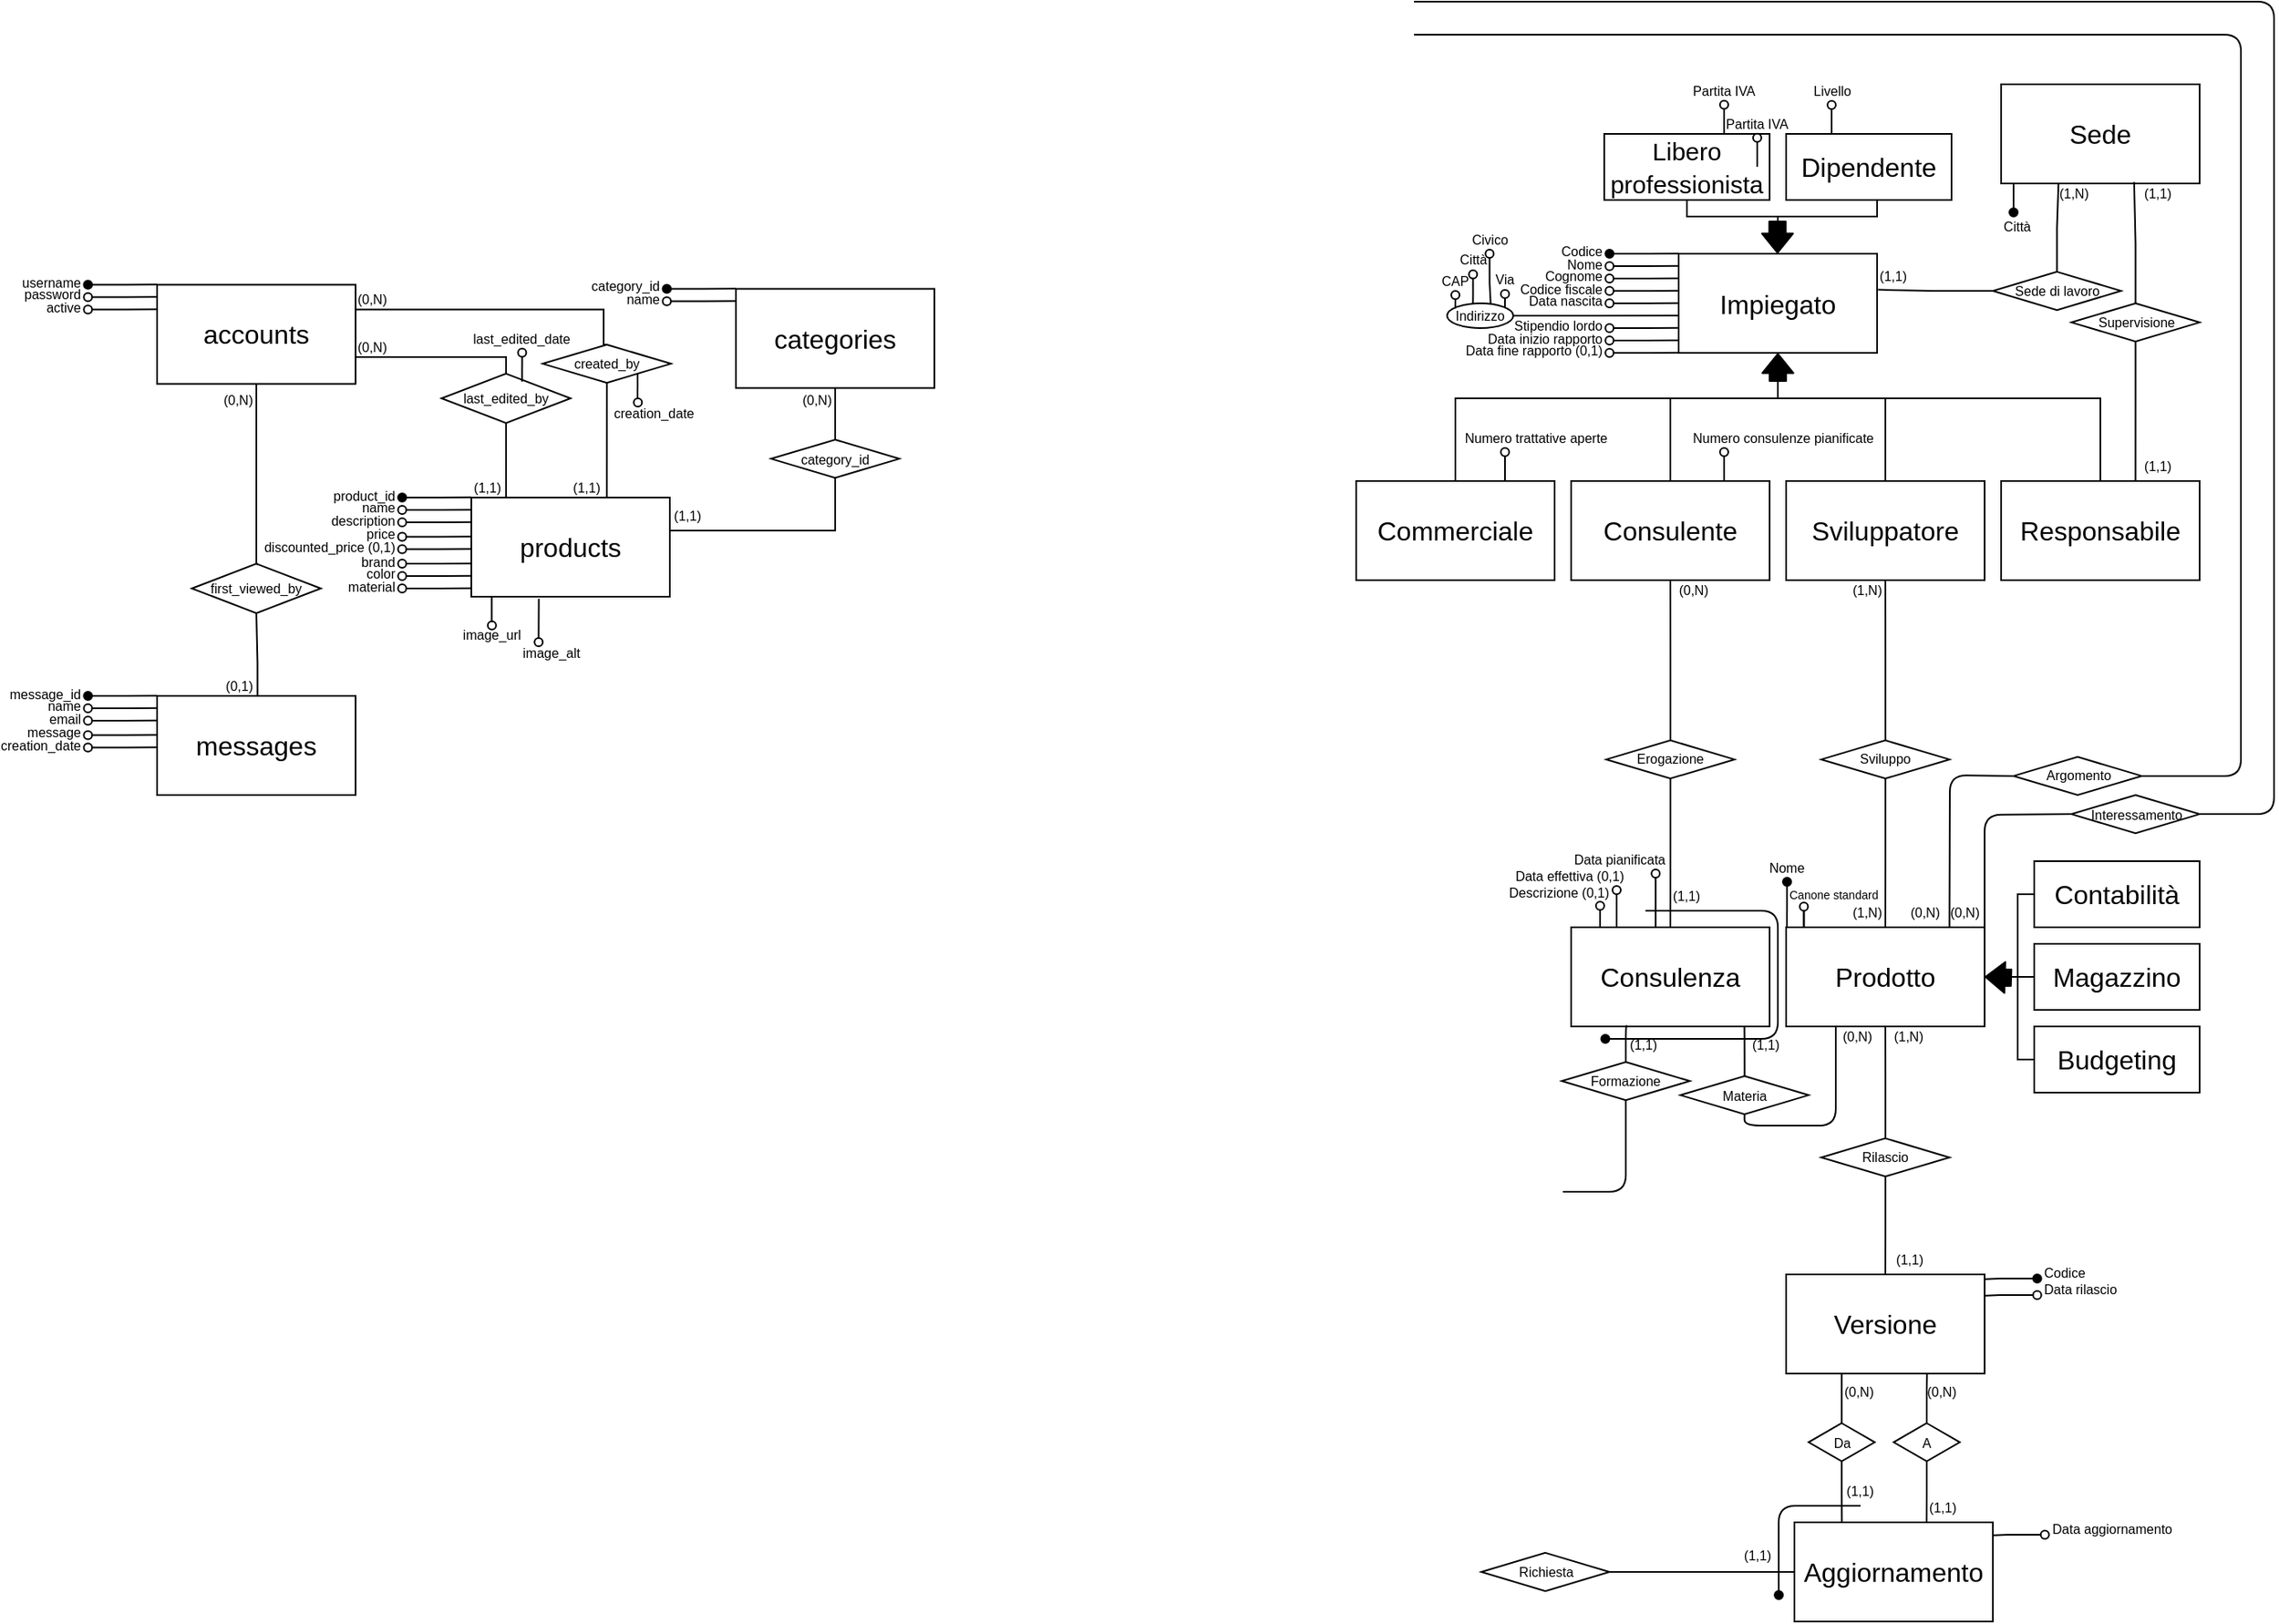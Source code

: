 <mxfile version="22.1.11" type="device">
  <diagram id="R2lEEEUBdFMjLlhIrx00" name="Page-1">
    <mxGraphModel dx="574" dy="314" grid="1" gridSize="10" guides="1" tooltips="1" connect="1" arrows="1" fold="1" page="1" pageScale="1" pageWidth="3300" pageHeight="4681" math="0" shadow="0" extFonts="Permanent Marker^https://fonts.googleapis.com/css?family=Permanent+Marker">
      <root>
        <mxCell id="0" />
        <mxCell id="1" parent="0" />
        <mxCell id="oi-J7NC_e-j-eJ_lcssu-4" value="Prodotto" style="rounded=0;whiteSpace=wrap;html=1;fontSize=16;strokeWidth=1;fontStyle=0;fontFamily=Arial;" parent="1" vertex="1">
          <mxGeometry x="1345" y="590" width="120" height="60" as="geometry" />
        </mxCell>
        <mxCell id="b5X4EiwwMwYe8SFA5KDC-91" style="edgeStyle=orthogonalEdgeStyle;rounded=0;orthogonalLoop=1;jettySize=auto;html=1;fontFamily=Arial;fontSize=8;endArrow=none;endFill=0;strokeWidth=1;fillColor=#000000;" parent="1" source="oi-J7NC_e-j-eJ_lcssu-5" edge="1">
          <mxGeometry relative="1" as="geometry">
            <mxPoint x="1340" y="240" as="targetPoint" />
            <Array as="points">
              <mxPoint x="1145" y="270" />
              <mxPoint x="1340" y="270" />
            </Array>
          </mxGeometry>
        </mxCell>
        <mxCell id="oi-J7NC_e-j-eJ_lcssu-5" value="&lt;font style=&quot;font-size: 16px&quot;&gt;Commerciale&lt;/font&gt;" style="rounded=0;whiteSpace=wrap;html=1;fontSize=16;strokeWidth=1;fontStyle=0;fontFamily=Arial;" parent="1" vertex="1">
          <mxGeometry x="1085" y="320" width="120" height="60" as="geometry" />
        </mxCell>
        <mxCell id="b5X4EiwwMwYe8SFA5KDC-92" style="edgeStyle=orthogonalEdgeStyle;rounded=0;orthogonalLoop=1;jettySize=auto;html=1;entryX=0.5;entryY=1;entryDx=0;entryDy=0;fontFamily=Arial;fontSize=8;endArrow=none;endFill=0;strokeWidth=1;fillColor=#000000;" parent="1" source="oi-J7NC_e-j-eJ_lcssu-6" target="oi-J7NC_e-j-eJ_lcssu-9" edge="1">
          <mxGeometry relative="1" as="geometry">
            <Array as="points">
              <mxPoint x="1275" y="270" />
              <mxPoint x="1340" y="270" />
            </Array>
          </mxGeometry>
        </mxCell>
        <mxCell id="oi-J7NC_e-j-eJ_lcssu-6" value="&lt;font style=&quot;font-size: 16px&quot;&gt;Consulente&lt;/font&gt;" style="rounded=0;whiteSpace=wrap;html=1;fontSize=16;strokeWidth=1;fontStyle=0;fontFamily=Arial;" parent="1" vertex="1">
          <mxGeometry x="1215" y="320" width="120" height="60" as="geometry" />
        </mxCell>
        <mxCell id="b5X4EiwwMwYe8SFA5KDC-93" style="edgeStyle=orthogonalEdgeStyle;rounded=0;orthogonalLoop=1;jettySize=auto;html=1;entryX=0.5;entryY=1;entryDx=0;entryDy=0;fontFamily=Arial;fontSize=8;endArrow=none;endFill=0;strokeWidth=1;fillColor=#000000;" parent="1" source="oi-J7NC_e-j-eJ_lcssu-7" target="oi-J7NC_e-j-eJ_lcssu-9" edge="1">
          <mxGeometry relative="1" as="geometry">
            <Array as="points">
              <mxPoint x="1405" y="270" />
              <mxPoint x="1340" y="270" />
            </Array>
          </mxGeometry>
        </mxCell>
        <mxCell id="oi-J7NC_e-j-eJ_lcssu-7" value="&lt;font style=&quot;font-size: 16px&quot;&gt;Sviluppatore&lt;/font&gt;" style="rounded=0;whiteSpace=wrap;html=1;fontSize=16;strokeWidth=1;fontStyle=0;fontFamily=Arial;" parent="1" vertex="1">
          <mxGeometry x="1345" y="320" width="120" height="60" as="geometry" />
        </mxCell>
        <mxCell id="b5X4EiwwMwYe8SFA5KDC-94" style="edgeStyle=orthogonalEdgeStyle;rounded=0;orthogonalLoop=1;jettySize=auto;html=1;entryX=0.5;entryY=1;entryDx=0;entryDy=0;fontFamily=Arial;fontSize=8;endArrow=none;endFill=0;strokeWidth=1;fillColor=#000000;" parent="1" source="oi-J7NC_e-j-eJ_lcssu-8" target="oi-J7NC_e-j-eJ_lcssu-9" edge="1">
          <mxGeometry relative="1" as="geometry">
            <Array as="points">
              <mxPoint x="1535" y="270" />
              <mxPoint x="1340" y="270" />
            </Array>
          </mxGeometry>
        </mxCell>
        <mxCell id="oi-J7NC_e-j-eJ_lcssu-8" value="&lt;font style=&quot;font-size: 16px&quot;&gt;Responsabile&lt;/font&gt;" style="rounded=0;whiteSpace=wrap;html=1;fontSize=16;strokeWidth=1;fontStyle=0;fontFamily=Arial;" parent="1" vertex="1">
          <mxGeometry x="1475" y="320" width="120" height="60" as="geometry" />
        </mxCell>
        <mxCell id="oi-J7NC_e-j-eJ_lcssu-9" value="Impiegato" style="rounded=0;whiteSpace=wrap;html=1;fontSize=16;strokeWidth=1;fontStyle=0;fontFamily=Arial;" parent="1" vertex="1">
          <mxGeometry x="1280" y="182.5" width="120" height="60" as="geometry" />
        </mxCell>
        <mxCell id="b5X4EiwwMwYe8SFA5KDC-89" style="edgeStyle=orthogonalEdgeStyle;rounded=0;orthogonalLoop=1;jettySize=auto;html=1;exitX=0.5;exitY=1;exitDx=0;exitDy=0;fontFamily=Arial;fontSize=8;endArrow=none;endFill=0;strokeWidth=1;fillColor=#000000;" parent="1" source="oi-J7NC_e-j-eJ_lcssu-10" edge="1">
          <mxGeometry relative="1" as="geometry">
            <mxPoint x="1340" y="180" as="targetPoint" />
            <Array as="points">
              <mxPoint x="1285" y="160" />
            </Array>
          </mxGeometry>
        </mxCell>
        <mxCell id="oi-J7NC_e-j-eJ_lcssu-10" value="&lt;font style=&quot;font-size: 15px&quot;&gt;Libero &lt;br&gt;professionista&lt;/font&gt;" style="rounded=0;whiteSpace=wrap;html=1;fontSize=16;strokeWidth=1;fontStyle=0;fontFamily=Arial;" parent="1" vertex="1">
          <mxGeometry x="1235" y="110" width="100" height="40" as="geometry" />
        </mxCell>
        <mxCell id="oi-J7NC_e-j-eJ_lcssu-11" value="Sede" style="rounded=0;whiteSpace=wrap;html=1;fontSize=16;strokeWidth=1;fontStyle=0;fontFamily=Arial;" parent="1" vertex="1">
          <mxGeometry x="1475" y="80" width="120" height="60" as="geometry" />
        </mxCell>
        <mxCell id="oi-J7NC_e-j-eJ_lcssu-12" value="Versione" style="rounded=0;whiteSpace=wrap;html=1;fontSize=16;strokeWidth=1;fontStyle=0;fontFamily=Arial;" parent="1" vertex="1">
          <mxGeometry x="1345" y="800" width="120" height="60" as="geometry" />
        </mxCell>
        <mxCell id="oi-J7NC_e-j-eJ_lcssu-13" value="Aggiornamento" style="rounded=0;whiteSpace=wrap;html=1;fontSize=16;strokeWidth=1;fontStyle=0;fontFamily=Arial;" parent="1" vertex="1">
          <mxGeometry x="1350" y="950" width="120" height="60" as="geometry" />
        </mxCell>
        <mxCell id="b5X4EiwwMwYe8SFA5KDC-90" style="edgeStyle=orthogonalEdgeStyle;rounded=0;orthogonalLoop=1;jettySize=auto;html=1;fontFamily=Arial;fontSize=8;endArrow=none;endFill=0;strokeWidth=1;fillColor=#000000;" parent="1" source="oi-J7NC_e-j-eJ_lcssu-19" edge="1">
          <mxGeometry relative="1" as="geometry">
            <mxPoint x="1340" y="160" as="targetPoint" />
            <Array as="points">
              <mxPoint x="1400" y="160" />
            </Array>
          </mxGeometry>
        </mxCell>
        <mxCell id="oi-J7NC_e-j-eJ_lcssu-19" value="Dipendente" style="rounded=0;whiteSpace=wrap;html=1;fontSize=16;strokeWidth=1;fontStyle=0;fontFamily=Arial;" parent="1" vertex="1">
          <mxGeometry x="1345" y="110" width="100" height="40" as="geometry" />
        </mxCell>
        <mxCell id="_fapoDE7ZvtlARoi-Pqi-3" value="Consulenza" style="rounded=0;whiteSpace=wrap;html=1;fontSize=16;strokeWidth=1;fontStyle=0;fontFamily=Arial;" parent="1" vertex="1">
          <mxGeometry x="1215" y="590" width="120" height="60" as="geometry" />
        </mxCell>
        <mxCell id="b5X4EiwwMwYe8SFA5KDC-152" style="edgeStyle=orthogonalEdgeStyle;rounded=0;orthogonalLoop=1;jettySize=auto;html=1;fontFamily=Arial;fontSize=8;endArrow=none;endFill=0;strokeWidth=1;fillColor=#000000;" parent="1" source="_fapoDE7ZvtlARoi-Pqi-4" target="oi-J7NC_e-j-eJ_lcssu-4" edge="1">
          <mxGeometry relative="1" as="geometry">
            <Array as="points">
              <mxPoint x="1485" y="570" />
              <mxPoint x="1485" y="620" />
            </Array>
          </mxGeometry>
        </mxCell>
        <mxCell id="_fapoDE7ZvtlARoi-Pqi-4" value="Contabilità" style="rounded=0;html=1;fontSize=16;labelBorderColor=none;whiteSpace=wrap;spacing=1;glass=0;strokeWidth=1;fontStyle=0;fontFamily=Arial;" parent="1" vertex="1">
          <mxGeometry x="1495" y="550" width="100" height="40" as="geometry" />
        </mxCell>
        <mxCell id="b5X4EiwwMwYe8SFA5KDC-153" style="edgeStyle=orthogonalEdgeStyle;rounded=0;orthogonalLoop=1;jettySize=auto;html=1;entryX=1;entryY=0.5;entryDx=0;entryDy=0;fontFamily=Arial;fontSize=8;endArrow=none;endFill=0;strokeWidth=1;fillColor=#000000;" parent="1" source="_fapoDE7ZvtlARoi-Pqi-5" target="oi-J7NC_e-j-eJ_lcssu-4" edge="1">
          <mxGeometry relative="1" as="geometry" />
        </mxCell>
        <mxCell id="_fapoDE7ZvtlARoi-Pqi-5" value="Magazzino" style="rounded=0;whiteSpace=wrap;html=1;fontSize=16;strokeWidth=1;fontStyle=0;fontFamily=Arial;" parent="1" vertex="1">
          <mxGeometry x="1495" y="600" width="100" height="40" as="geometry" />
        </mxCell>
        <mxCell id="b5X4EiwwMwYe8SFA5KDC-154" style="edgeStyle=orthogonalEdgeStyle;rounded=0;orthogonalLoop=1;jettySize=auto;html=1;entryX=1;entryY=0.5;entryDx=0;entryDy=0;fontFamily=Arial;fontSize=8;endArrow=none;endFill=0;strokeWidth=1;fillColor=#000000;" parent="1" source="_fapoDE7ZvtlARoi-Pqi-6" target="oi-J7NC_e-j-eJ_lcssu-4" edge="1">
          <mxGeometry relative="1" as="geometry">
            <Array as="points">
              <mxPoint x="1485" y="670" />
              <mxPoint x="1485" y="620" />
            </Array>
          </mxGeometry>
        </mxCell>
        <mxCell id="_fapoDE7ZvtlARoi-Pqi-6" value="Budgeting" style="rounded=0;whiteSpace=wrap;html=1;fontSize=16;strokeWidth=1;fontStyle=0;fontFamily=Arial;" parent="1" vertex="1">
          <mxGeometry x="1495" y="650" width="100" height="40" as="geometry" />
        </mxCell>
        <mxCell id="b5X4EiwwMwYe8SFA5KDC-35" value="&lt;font style=&quot;font-size: 8px&quot;&gt;Codice&lt;/font&gt;" style="text;html=1;strokeColor=none;fillColor=none;align=right;verticalAlign=middle;whiteSpace=wrap;rounded=0;fontFamily=Arial;" parent="1" vertex="1">
          <mxGeometry x="1205.68" y="175" width="30" height="10" as="geometry" />
        </mxCell>
        <mxCell id="b5X4EiwwMwYe8SFA5KDC-36" style="edgeStyle=orthogonalEdgeStyle;rounded=0;orthogonalLoop=1;jettySize=auto;html=1;entryX=-0.004;entryY=0.03;entryDx=0;entryDy=0;entryPerimeter=0;fontFamily=Arial;endArrow=none;endFill=0;strokeWidth=1;" parent="1" source="b5X4EiwwMwYe8SFA5KDC-37" edge="1">
          <mxGeometry relative="1" as="geometry">
            <mxPoint x="1280" y="182.4" as="targetPoint" />
          </mxGeometry>
        </mxCell>
        <mxCell id="b5X4EiwwMwYe8SFA5KDC-37" value="" style="ellipse;whiteSpace=wrap;html=1;aspect=fixed;fontFamily=Arial;strokeWidth=1;fillColor=#000000;" parent="1" vertex="1">
          <mxGeometry x="1235.68" y="180" width="5" height="5" as="geometry" />
        </mxCell>
        <mxCell id="b5X4EiwwMwYe8SFA5KDC-41" value="&lt;span style=&quot;font-size: 8px&quot;&gt;Nome&lt;/span&gt;" style="text;html=1;strokeColor=none;fillColor=none;align=right;verticalAlign=middle;whiteSpace=wrap;rounded=0;fontFamily=Arial;" parent="1" vertex="1">
          <mxGeometry x="1205.68" y="182.5" width="30" height="10" as="geometry" />
        </mxCell>
        <mxCell id="b5X4EiwwMwYe8SFA5KDC-42" style="edgeStyle=orthogonalEdgeStyle;rounded=0;orthogonalLoop=1;jettySize=auto;html=1;entryX=-0.004;entryY=0.03;entryDx=0;entryDy=0;entryPerimeter=0;fontFamily=Arial;endArrow=none;endFill=0;strokeWidth=1;" parent="1" source="b5X4EiwwMwYe8SFA5KDC-43" edge="1">
          <mxGeometry relative="1" as="geometry">
            <mxPoint x="1280" y="189.9" as="targetPoint" />
          </mxGeometry>
        </mxCell>
        <mxCell id="b5X4EiwwMwYe8SFA5KDC-43" value="" style="ellipse;whiteSpace=wrap;html=1;aspect=fixed;fontFamily=Arial;strokeWidth=1;fillColor=#FFFFFF;" parent="1" vertex="1">
          <mxGeometry x="1235.68" y="187.5" width="5" height="5" as="geometry" />
        </mxCell>
        <mxCell id="b5X4EiwwMwYe8SFA5KDC-44" value="&lt;font style=&quot;font-size: 8px&quot;&gt;Cognome&lt;/font&gt;" style="text;html=1;strokeColor=none;fillColor=none;align=right;verticalAlign=middle;whiteSpace=wrap;rounded=0;fontFamily=Arial;" parent="1" vertex="1">
          <mxGeometry x="1200" y="190" width="35.68" height="10" as="geometry" />
        </mxCell>
        <mxCell id="b5X4EiwwMwYe8SFA5KDC-45" style="edgeStyle=orthogonalEdgeStyle;rounded=0;orthogonalLoop=1;jettySize=auto;html=1;entryX=-0.004;entryY=0.03;entryDx=0;entryDy=0;entryPerimeter=0;fontFamily=Arial;endArrow=none;endFill=0;strokeWidth=1;" parent="1" source="b5X4EiwwMwYe8SFA5KDC-46" edge="1">
          <mxGeometry relative="1" as="geometry">
            <mxPoint x="1280" y="197.4" as="targetPoint" />
          </mxGeometry>
        </mxCell>
        <mxCell id="b5X4EiwwMwYe8SFA5KDC-46" value="" style="ellipse;whiteSpace=wrap;html=1;aspect=fixed;fontFamily=Arial;strokeWidth=1;fillColor=#FFFFFF;" parent="1" vertex="1">
          <mxGeometry x="1235.68" y="195" width="5" height="5" as="geometry" />
        </mxCell>
        <mxCell id="b5X4EiwwMwYe8SFA5KDC-47" value="&lt;font style=&quot;font-size: 8px&quot;&gt;Codice fiscale&lt;/font&gt;" style="text;html=1;strokeColor=none;fillColor=none;align=right;verticalAlign=middle;whiteSpace=wrap;rounded=0;fontFamily=Arial;" parent="1" vertex="1">
          <mxGeometry x="1180" y="197.5" width="55.68" height="10" as="geometry" />
        </mxCell>
        <mxCell id="b5X4EiwwMwYe8SFA5KDC-48" style="edgeStyle=orthogonalEdgeStyle;rounded=0;orthogonalLoop=1;jettySize=auto;html=1;entryX=-0.004;entryY=0.03;entryDx=0;entryDy=0;entryPerimeter=0;fontFamily=Arial;endArrow=none;endFill=0;strokeWidth=1;" parent="1" source="b5X4EiwwMwYe8SFA5KDC-49" edge="1">
          <mxGeometry relative="1" as="geometry">
            <mxPoint x="1280" y="204.9" as="targetPoint" />
          </mxGeometry>
        </mxCell>
        <mxCell id="b5X4EiwwMwYe8SFA5KDC-49" value="" style="ellipse;whiteSpace=wrap;html=1;aspect=fixed;fontFamily=Arial;strokeWidth=1;fillColor=#FFFFFF;" parent="1" vertex="1">
          <mxGeometry x="1235.68" y="202.5" width="5" height="5" as="geometry" />
        </mxCell>
        <mxCell id="b5X4EiwwMwYe8SFA5KDC-50" value="&lt;font style=&quot;font-size: 8px&quot;&gt;Data nascita&lt;/font&gt;" style="text;html=1;strokeColor=none;fillColor=none;align=right;verticalAlign=middle;whiteSpace=wrap;rounded=0;fontFamily=Arial;" parent="1" vertex="1">
          <mxGeometry x="1180" y="205" width="55.68" height="10" as="geometry" />
        </mxCell>
        <mxCell id="b5X4EiwwMwYe8SFA5KDC-51" style="edgeStyle=orthogonalEdgeStyle;rounded=0;orthogonalLoop=1;jettySize=auto;html=1;entryX=-0.004;entryY=0.03;entryDx=0;entryDy=0;entryPerimeter=0;fontFamily=Arial;endArrow=none;endFill=0;strokeWidth=1;" parent="1" source="b5X4EiwwMwYe8SFA5KDC-52" edge="1">
          <mxGeometry relative="1" as="geometry">
            <mxPoint x="1280" y="212.4" as="targetPoint" />
          </mxGeometry>
        </mxCell>
        <mxCell id="b5X4EiwwMwYe8SFA5KDC-52" value="" style="ellipse;whiteSpace=wrap;html=1;aspect=fixed;fontFamily=Arial;strokeWidth=1;fillColor=#FFFFFF;" parent="1" vertex="1">
          <mxGeometry x="1235.68" y="210" width="5" height="5" as="geometry" />
        </mxCell>
        <mxCell id="b5X4EiwwMwYe8SFA5KDC-54" style="edgeStyle=orthogonalEdgeStyle;rounded=0;orthogonalLoop=1;jettySize=auto;html=1;entryX=-0.004;entryY=0.03;entryDx=0;entryDy=0;entryPerimeter=0;fontFamily=Arial;endArrow=none;endFill=0;strokeWidth=1;exitX=1;exitY=0.5;exitDx=0;exitDy=0;" parent="1" source="b5X4EiwwMwYe8SFA5KDC-66" edge="1">
          <mxGeometry relative="1" as="geometry">
            <mxPoint x="1280" y="219.9" as="targetPoint" />
            <mxPoint x="1172.5" y="220" as="sourcePoint" />
            <Array as="points">
              <mxPoint x="1226" y="220.5" />
            </Array>
          </mxGeometry>
        </mxCell>
        <mxCell id="b5X4EiwwMwYe8SFA5KDC-56" value="&lt;font style=&quot;font-size: 8px&quot;&gt;Stipendio lordo&lt;/font&gt;" style="text;html=1;strokeColor=none;fillColor=none;align=right;verticalAlign=middle;whiteSpace=wrap;rounded=0;fontFamily=Arial;" parent="1" vertex="1">
          <mxGeometry x="1180" y="220" width="55.68" height="10" as="geometry" />
        </mxCell>
        <mxCell id="b5X4EiwwMwYe8SFA5KDC-57" style="edgeStyle=orthogonalEdgeStyle;rounded=0;orthogonalLoop=1;jettySize=auto;html=1;entryX=-0.004;entryY=0.03;entryDx=0;entryDy=0;entryPerimeter=0;fontFamily=Arial;endArrow=none;endFill=0;strokeWidth=1;" parent="1" source="b5X4EiwwMwYe8SFA5KDC-58" edge="1">
          <mxGeometry relative="1" as="geometry">
            <mxPoint x="1280" y="227.4" as="targetPoint" />
          </mxGeometry>
        </mxCell>
        <mxCell id="b5X4EiwwMwYe8SFA5KDC-58" value="" style="ellipse;whiteSpace=wrap;html=1;aspect=fixed;fontFamily=Arial;strokeWidth=1;fillColor=#FFFFFF;" parent="1" vertex="1">
          <mxGeometry x="1235.68" y="225" width="5" height="5" as="geometry" />
        </mxCell>
        <mxCell id="b5X4EiwwMwYe8SFA5KDC-59" value="&lt;font style=&quot;font-size: 8px&quot;&gt;Data inizio rapporto&lt;/font&gt;" style="text;html=1;strokeColor=none;fillColor=none;align=right;verticalAlign=middle;whiteSpace=wrap;rounded=0;fontFamily=Arial;" parent="1" vertex="1">
          <mxGeometry x="1160.68" y="227.5" width="75" height="10" as="geometry" />
        </mxCell>
        <mxCell id="b5X4EiwwMwYe8SFA5KDC-60" style="edgeStyle=orthogonalEdgeStyle;rounded=0;orthogonalLoop=1;jettySize=auto;html=1;entryX=-0.004;entryY=0.03;entryDx=0;entryDy=0;entryPerimeter=0;fontFamily=Arial;endArrow=none;endFill=0;strokeWidth=1;" parent="1" source="b5X4EiwwMwYe8SFA5KDC-61" edge="1">
          <mxGeometry relative="1" as="geometry">
            <mxPoint x="1280" y="234.9" as="targetPoint" />
          </mxGeometry>
        </mxCell>
        <mxCell id="b5X4EiwwMwYe8SFA5KDC-61" value="" style="ellipse;whiteSpace=wrap;html=1;aspect=fixed;fontFamily=Arial;strokeWidth=1;fillColor=#FFFFFF;" parent="1" vertex="1">
          <mxGeometry x="1235.68" y="232.5" width="5" height="5" as="geometry" />
        </mxCell>
        <mxCell id="b5X4EiwwMwYe8SFA5KDC-62" value="&lt;font style=&quot;font-size: 8px&quot;&gt;Data fine rapporto (0,1)&lt;/font&gt;" style="text;html=1;strokeColor=none;fillColor=none;align=right;verticalAlign=middle;whiteSpace=wrap;rounded=0;fontFamily=Arial;" parent="1" vertex="1">
          <mxGeometry x="1150" y="237.5" width="85.68" height="5" as="geometry" />
        </mxCell>
        <mxCell id="b5X4EiwwMwYe8SFA5KDC-63" style="edgeStyle=orthogonalEdgeStyle;rounded=0;orthogonalLoop=1;jettySize=auto;html=1;entryX=-0.004;entryY=0.03;entryDx=0;entryDy=0;entryPerimeter=0;fontFamily=Arial;endArrow=none;endFill=0;strokeWidth=1;" parent="1" source="b5X4EiwwMwYe8SFA5KDC-64" edge="1">
          <mxGeometry relative="1" as="geometry">
            <mxPoint x="1280" y="242.4" as="targetPoint" />
          </mxGeometry>
        </mxCell>
        <mxCell id="b5X4EiwwMwYe8SFA5KDC-64" value="" style="ellipse;whiteSpace=wrap;html=1;aspect=fixed;fontFamily=Arial;strokeWidth=1;fillColor=#FFFFFF;" parent="1" vertex="1">
          <mxGeometry x="1235.68" y="240" width="5" height="5" as="geometry" />
        </mxCell>
        <mxCell id="b5X4EiwwMwYe8SFA5KDC-66" value="Indirizzo" style="ellipse;whiteSpace=wrap;html=1;fontFamily=Arial;strokeWidth=1;fillColor=none;align=center;fontSize=8;" parent="1" vertex="1">
          <mxGeometry x="1140" y="212.5" width="40" height="15" as="geometry" />
        </mxCell>
        <mxCell id="b5X4EiwwMwYe8SFA5KDC-67" value="&lt;font style=&quot;font-size: 8px&quot;&gt;Via&lt;/font&gt;" style="text;html=1;strokeColor=none;fillColor=none;align=center;verticalAlign=middle;whiteSpace=wrap;rounded=0;fontFamily=Arial;" parent="1" vertex="1">
          <mxGeometry x="1170" y="194.4" width="10" height="5" as="geometry" />
        </mxCell>
        <mxCell id="b5X4EiwwMwYe8SFA5KDC-68" style="edgeStyle=orthogonalEdgeStyle;rounded=0;orthogonalLoop=1;jettySize=auto;html=1;entryX=0.749;entryY=0.04;entryDx=0;entryDy=0;fontFamily=Arial;endArrow=none;endFill=0;strokeWidth=1;exitX=0.5;exitY=1;exitDx=0;exitDy=0;entryPerimeter=0;" parent="1" source="b5X4EiwwMwYe8SFA5KDC-69" edge="1">
          <mxGeometry relative="1" as="geometry">
            <mxPoint x="1174.96" y="215.0" as="targetPoint" />
            <Array as="points">
              <mxPoint x="1175" y="209.4" />
              <mxPoint x="1175" y="209.4" />
            </Array>
          </mxGeometry>
        </mxCell>
        <mxCell id="b5X4EiwwMwYe8SFA5KDC-69" value="" style="ellipse;whiteSpace=wrap;html=1;aspect=fixed;fontFamily=Arial;strokeWidth=1;fillColor=#FFFFFF;" parent="1" vertex="1">
          <mxGeometry x="1172.5" y="204.4" width="5" height="5" as="geometry" />
        </mxCell>
        <mxCell id="b5X4EiwwMwYe8SFA5KDC-73" value="&lt;font style=&quot;font-size: 8px&quot;&gt;CAP&lt;/font&gt;" style="text;html=1;strokeColor=none;fillColor=none;align=center;verticalAlign=middle;whiteSpace=wrap;rounded=0;fontFamily=Arial;" parent="1" vertex="1">
          <mxGeometry x="1140" y="195" width="10" height="5" as="geometry" />
        </mxCell>
        <mxCell id="b5X4EiwwMwYe8SFA5KDC-74" style="edgeStyle=orthogonalEdgeStyle;rounded=0;orthogonalLoop=1;jettySize=auto;html=1;entryX=0.749;entryY=0.04;entryDx=0;entryDy=0;fontFamily=Arial;endArrow=none;endFill=0;strokeWidth=1;exitX=0.5;exitY=1;exitDx=0;exitDy=0;entryPerimeter=0;" parent="1" source="b5X4EiwwMwYe8SFA5KDC-75" edge="1">
          <mxGeometry relative="1" as="geometry">
            <mxPoint x="1144.96" y="215.6" as="targetPoint" />
            <Array as="points">
              <mxPoint x="1145" y="210" />
              <mxPoint x="1145" y="210" />
            </Array>
          </mxGeometry>
        </mxCell>
        <mxCell id="b5X4EiwwMwYe8SFA5KDC-75" value="" style="ellipse;whiteSpace=wrap;html=1;aspect=fixed;fontFamily=Arial;strokeWidth=1;fillColor=#FFFFFF;" parent="1" vertex="1">
          <mxGeometry x="1142.5" y="205" width="5" height="5" as="geometry" />
        </mxCell>
        <mxCell id="b5X4EiwwMwYe8SFA5KDC-76" value="&lt;font style=&quot;font-size: 8px&quot;&gt;Città&lt;/font&gt;" style="text;html=1;strokeColor=none;fillColor=none;align=center;verticalAlign=middle;whiteSpace=wrap;rounded=0;fontFamily=Arial;" parent="1" vertex="1">
          <mxGeometry x="1150.68" y="182.5" width="10" height="5" as="geometry" />
        </mxCell>
        <mxCell id="b5X4EiwwMwYe8SFA5KDC-77" style="edgeStyle=orthogonalEdgeStyle;rounded=0;orthogonalLoop=1;jettySize=auto;html=1;entryX=0.749;entryY=0.04;entryDx=0;entryDy=0;fontFamily=Arial;endArrow=none;endFill=0;strokeWidth=1;exitX=0.5;exitY=1;exitDx=0;exitDy=0;entryPerimeter=0;" parent="1" source="b5X4EiwwMwYe8SFA5KDC-78" edge="1">
          <mxGeometry relative="1" as="geometry">
            <mxPoint x="1155.64" y="212.5" as="targetPoint" />
            <Array as="points">
              <mxPoint x="1155.68" y="206.9" />
              <mxPoint x="1155.68" y="206.9" />
            </Array>
          </mxGeometry>
        </mxCell>
        <mxCell id="b5X4EiwwMwYe8SFA5KDC-78" value="" style="ellipse;whiteSpace=wrap;html=1;aspect=fixed;fontFamily=Arial;strokeWidth=1;fillColor=#FFFFFF;" parent="1" vertex="1">
          <mxGeometry x="1153.18" y="192.5" width="5" height="5" as="geometry" />
        </mxCell>
        <mxCell id="b5X4EiwwMwYe8SFA5KDC-79" value="&lt;font style=&quot;font-size: 8px&quot;&gt;Civico&lt;/font&gt;" style="text;html=1;strokeColor=none;fillColor=none;align=center;verticalAlign=middle;whiteSpace=wrap;rounded=0;fontFamily=Arial;" parent="1" vertex="1">
          <mxGeometry x="1160.68" y="170" width="10" height="5" as="geometry" />
        </mxCell>
        <mxCell id="b5X4EiwwMwYe8SFA5KDC-80" style="edgeStyle=orthogonalEdgeStyle;rounded=0;orthogonalLoop=1;jettySize=auto;html=1;entryX=0.749;entryY=0.04;entryDx=0;entryDy=0;fontFamily=Arial;endArrow=none;endFill=0;strokeWidth=1;exitX=0.5;exitY=1;exitDx=0;exitDy=0;entryPerimeter=0;" parent="1" source="b5X4EiwwMwYe8SFA5KDC-81" edge="1">
          <mxGeometry relative="1" as="geometry">
            <mxPoint x="1166.32" y="212.5" as="targetPoint" />
            <Array as="points">
              <mxPoint x="1166.18" y="200.5" />
            </Array>
          </mxGeometry>
        </mxCell>
        <mxCell id="b5X4EiwwMwYe8SFA5KDC-81" value="" style="ellipse;whiteSpace=wrap;html=1;aspect=fixed;fontFamily=Arial;strokeWidth=1;fillColor=#FFFFFF;" parent="1" vertex="1">
          <mxGeometry x="1163.18" y="180" width="5" height="5" as="geometry" />
        </mxCell>
        <mxCell id="b5X4EiwwMwYe8SFA5KDC-86" value="" style="shape=flexArrow;endArrow=classic;html=1;fontFamily=Arial;fontSize=8;strokeWidth=1;endWidth=7.785;endSize=3.58;fillColor=#000000;" parent="1" edge="1">
          <mxGeometry width="50" height="50" relative="1" as="geometry">
            <mxPoint x="1339.77" y="162.5" as="sourcePoint" />
            <mxPoint x="1339.77" y="182.5" as="targetPoint" />
          </mxGeometry>
        </mxCell>
        <mxCell id="b5X4EiwwMwYe8SFA5KDC-88" value="" style="shape=flexArrow;endArrow=classic;html=1;fontFamily=Arial;fontSize=8;strokeWidth=1;endWidth=7.785;endSize=3.58;fillColor=#000000;entryX=0.5;entryY=1;entryDx=0;entryDy=0;" parent="1" target="oi-J7NC_e-j-eJ_lcssu-9" edge="1">
          <mxGeometry width="50" height="50" relative="1" as="geometry">
            <mxPoint x="1340" y="260" as="sourcePoint" />
            <mxPoint x="1334.52" y="280" as="targetPoint" />
          </mxGeometry>
        </mxCell>
        <mxCell id="b5X4EiwwMwYe8SFA5KDC-95" value="&lt;font style=&quot;font-size: 8px&quot;&gt;Numero trattative aperte&lt;/font&gt;" style="text;html=1;strokeColor=none;fillColor=none;align=right;verticalAlign=middle;whiteSpace=wrap;rounded=0;fontFamily=Arial;" parent="1" vertex="1">
          <mxGeometry x="1147.5" y="290" width="90.68" height="5" as="geometry" />
        </mxCell>
        <mxCell id="b5X4EiwwMwYe8SFA5KDC-96" style="edgeStyle=orthogonalEdgeStyle;rounded=0;orthogonalLoop=1;jettySize=auto;html=1;fontFamily=Arial;endArrow=none;endFill=0;strokeWidth=1;" parent="1" source="b5X4EiwwMwYe8SFA5KDC-97" edge="1">
          <mxGeometry relative="1" as="geometry">
            <mxPoint x="1175" y="320" as="targetPoint" />
            <Array as="points">
              <mxPoint x="1175" y="305" />
              <mxPoint x="1175" y="305" />
            </Array>
          </mxGeometry>
        </mxCell>
        <mxCell id="b5X4EiwwMwYe8SFA5KDC-97" value="" style="ellipse;whiteSpace=wrap;html=1;aspect=fixed;fontFamily=Arial;strokeWidth=1;fillColor=#FFFFFF;" parent="1" vertex="1">
          <mxGeometry x="1172.5" y="300" width="5" height="5" as="geometry" />
        </mxCell>
        <mxCell id="b5X4EiwwMwYe8SFA5KDC-98" value="&lt;font style=&quot;font-size: 8px&quot;&gt;Numero consulenze pianificate&lt;/font&gt;" style="text;html=1;strokeColor=none;fillColor=none;align=right;verticalAlign=middle;whiteSpace=wrap;rounded=0;fontFamily=Arial;" parent="1" vertex="1">
          <mxGeometry x="1280" y="290" width="120" height="5" as="geometry" />
        </mxCell>
        <mxCell id="b5X4EiwwMwYe8SFA5KDC-99" style="edgeStyle=orthogonalEdgeStyle;rounded=0;orthogonalLoop=1;jettySize=auto;html=1;fontFamily=Arial;endArrow=none;endFill=0;strokeWidth=1;" parent="1" source="b5X4EiwwMwYe8SFA5KDC-100" edge="1">
          <mxGeometry relative="1" as="geometry">
            <mxPoint x="1307.5" y="320" as="targetPoint" />
            <Array as="points">
              <mxPoint x="1307.5" y="305" />
              <mxPoint x="1307.5" y="305" />
            </Array>
          </mxGeometry>
        </mxCell>
        <mxCell id="b5X4EiwwMwYe8SFA5KDC-100" value="" style="ellipse;whiteSpace=wrap;html=1;aspect=fixed;fontFamily=Arial;strokeWidth=1;fillColor=#FFFFFF;" parent="1" vertex="1">
          <mxGeometry x="1305" y="300" width="5" height="5" as="geometry" />
        </mxCell>
        <mxCell id="b5X4EiwwMwYe8SFA5KDC-101" value="&lt;span style=&quot;font-size: 8px&quot;&gt;Livello&lt;/span&gt;" style="text;html=1;strokeColor=none;fillColor=none;align=center;verticalAlign=middle;whiteSpace=wrap;rounded=0;fontFamily=Arial;" parent="1" vertex="1">
          <mxGeometry x="1358.58" y="80" width="27.84" height="5" as="geometry" />
        </mxCell>
        <mxCell id="b5X4EiwwMwYe8SFA5KDC-105" style="edgeStyle=orthogonalEdgeStyle;rounded=0;orthogonalLoop=1;jettySize=auto;html=1;entryX=0.275;entryY=0.002;entryDx=0;entryDy=0;entryPerimeter=0;fontFamily=Arial;fontSize=8;endArrow=none;endFill=0;strokeWidth=1;fillColor=#000000;" parent="1" source="b5X4EiwwMwYe8SFA5KDC-103" target="oi-J7NC_e-j-eJ_lcssu-19" edge="1">
          <mxGeometry relative="1" as="geometry">
            <Array as="points">
              <mxPoint x="1373" y="110" />
              <mxPoint x="1373" y="110" />
            </Array>
          </mxGeometry>
        </mxCell>
        <mxCell id="b5X4EiwwMwYe8SFA5KDC-103" value="" style="ellipse;whiteSpace=wrap;html=1;aspect=fixed;fontFamily=Arial;strokeWidth=1;fillColor=#FFFFFF;" parent="1" vertex="1">
          <mxGeometry x="1370" y="90" width="5" height="5" as="geometry" />
        </mxCell>
        <mxCell id="b5X4EiwwMwYe8SFA5KDC-108" value="&lt;span style=&quot;font-size: 8px&quot;&gt;Partita IVA&lt;/span&gt;" style="text;html=1;strokeColor=none;fillColor=none;align=center;verticalAlign=middle;whiteSpace=wrap;rounded=0;fontFamily=Arial;" parent="1" vertex="1">
          <mxGeometry x="1286.79" y="80" width="41.42" height="5" as="geometry" />
        </mxCell>
        <mxCell id="b5X4EiwwMwYe8SFA5KDC-109" style="edgeStyle=orthogonalEdgeStyle;rounded=0;orthogonalLoop=1;jettySize=auto;html=1;entryX=0.275;entryY=0.002;entryDx=0;entryDy=0;entryPerimeter=0;fontFamily=Arial;fontSize=8;endArrow=none;endFill=0;strokeWidth=1;fillColor=#000000;" parent="1" source="b5X4EiwwMwYe8SFA5KDC-110" edge="1">
          <mxGeometry relative="1" as="geometry">
            <mxPoint x="1307.5" y="110.0" as="targetPoint" />
            <Array as="points">
              <mxPoint x="1308" y="109.92" />
              <mxPoint x="1308" y="109.92" />
            </Array>
          </mxGeometry>
        </mxCell>
        <mxCell id="b5X4EiwwMwYe8SFA5KDC-110" value="" style="ellipse;whiteSpace=wrap;html=1;aspect=fixed;fontFamily=Arial;strokeWidth=1;fillColor=#FFFFFF;" parent="1" vertex="1">
          <mxGeometry x="1305" y="89.92" width="5" height="5" as="geometry" />
        </mxCell>
        <mxCell id="b5X4EiwwMwYe8SFA5KDC-115" style="edgeStyle=orthogonalEdgeStyle;rounded=0;orthogonalLoop=1;jettySize=auto;html=1;entryX=0.067;entryY=0.994;entryDx=0;entryDy=0;entryPerimeter=0;fontFamily=Arial;fontSize=8;endArrow=none;endFill=0;strokeWidth=1;fillColor=#000000;" parent="1" source="b5X4EiwwMwYe8SFA5KDC-113" target="oi-J7NC_e-j-eJ_lcssu-11" edge="1">
          <mxGeometry relative="1" as="geometry">
            <Array as="points">
              <mxPoint x="1482" y="140" />
              <mxPoint x="1483" y="140" />
            </Array>
          </mxGeometry>
        </mxCell>
        <mxCell id="b5X4EiwwMwYe8SFA5KDC-113" value="" style="ellipse;whiteSpace=wrap;html=1;aspect=fixed;fontFamily=Arial;strokeWidth=1;fillColor=#000000;" parent="1" vertex="1">
          <mxGeometry x="1480" y="155" width="5" height="5" as="geometry" />
        </mxCell>
        <mxCell id="b5X4EiwwMwYe8SFA5KDC-116" value="&lt;span style=&quot;font-size: 8px&quot;&gt;Città&lt;/span&gt;" style="text;html=1;strokeColor=none;fillColor=none;align=right;verticalAlign=middle;whiteSpace=wrap;rounded=0;fontFamily=Arial;" parent="1" vertex="1">
          <mxGeometry x="1465" y="160" width="30" height="10" as="geometry" />
        </mxCell>
        <mxCell id="b5X4EiwwMwYe8SFA5KDC-122" style="edgeStyle=orthogonalEdgeStyle;rounded=0;orthogonalLoop=1;jettySize=auto;html=1;entryX=0.289;entryY=0.995;entryDx=0;entryDy=0;entryPerimeter=0;fontFamily=Arial;fontSize=8;endArrow=none;endFill=0;strokeWidth=1;fillColor=#000000;" parent="1" source="b5X4EiwwMwYe8SFA5KDC-120" target="oi-J7NC_e-j-eJ_lcssu-11" edge="1">
          <mxGeometry relative="1" as="geometry" />
        </mxCell>
        <mxCell id="b5X4EiwwMwYe8SFA5KDC-123" style="edgeStyle=orthogonalEdgeStyle;rounded=0;orthogonalLoop=1;jettySize=auto;html=1;entryX=1.005;entryY=0.363;entryDx=0;entryDy=0;entryPerimeter=0;fontFamily=Arial;fontSize=8;endArrow=none;endFill=0;strokeWidth=1;fillColor=#000000;" parent="1" source="b5X4EiwwMwYe8SFA5KDC-120" target="oi-J7NC_e-j-eJ_lcssu-9" edge="1">
          <mxGeometry relative="1" as="geometry" />
        </mxCell>
        <mxCell id="b5X4EiwwMwYe8SFA5KDC-120" value="&lt;font style=&quot;font-size: 8px&quot;&gt;Sede di lavoro&lt;/font&gt;" style="shape=rhombus;perimeter=rhombusPerimeter;whiteSpace=wrap;html=1;align=center;fontFamily=Arial;fontSize=8;strokeWidth=1;fillColor=none;" parent="1" vertex="1">
          <mxGeometry x="1470" y="193.45" width="77.5" height="23.1" as="geometry" />
        </mxCell>
        <mxCell id="b5X4EiwwMwYe8SFA5KDC-125" style="edgeStyle=orthogonalEdgeStyle;rounded=0;orthogonalLoop=1;jettySize=auto;html=1;entryX=0.677;entryY=0;entryDx=0;entryDy=0;entryPerimeter=0;fontFamily=Arial;fontSize=8;endArrow=none;endFill=0;strokeWidth=1;fillColor=#000000;" parent="1" source="b5X4EiwwMwYe8SFA5KDC-121" target="oi-J7NC_e-j-eJ_lcssu-8" edge="1">
          <mxGeometry relative="1" as="geometry" />
        </mxCell>
        <mxCell id="b5X4EiwwMwYe8SFA5KDC-127" style="edgeStyle=orthogonalEdgeStyle;rounded=0;orthogonalLoop=1;jettySize=auto;html=1;entryX=0.67;entryY=0.986;entryDx=0;entryDy=0;entryPerimeter=0;fontFamily=Arial;fontSize=8;endArrow=none;endFill=0;strokeWidth=1;fillColor=#000000;" parent="1" source="b5X4EiwwMwYe8SFA5KDC-121" target="oi-J7NC_e-j-eJ_lcssu-11" edge="1">
          <mxGeometry relative="1" as="geometry" />
        </mxCell>
        <mxCell id="b5X4EiwwMwYe8SFA5KDC-121" value="&lt;font style=&quot;font-size: 8px&quot;&gt;Supervisione&lt;/font&gt;" style="shape=rhombus;perimeter=rhombusPerimeter;whiteSpace=wrap;html=1;align=center;fontFamily=Arial;fontSize=8;strokeWidth=1;fillColor=none;" parent="1" vertex="1">
          <mxGeometry x="1517.5" y="212.5" width="77.5" height="23.1" as="geometry" />
        </mxCell>
        <mxCell id="b5X4EiwwMwYe8SFA5KDC-128" value="&lt;span style=&quot;font-size: 8px&quot;&gt;(1,1)&lt;/span&gt;" style="text;html=1;strokeColor=none;fillColor=none;align=right;verticalAlign=middle;whiteSpace=wrap;rounded=0;fontFamily=Arial;" parent="1" vertex="1">
          <mxGeometry x="1400" y="190" width="20" height="10" as="geometry" />
        </mxCell>
        <mxCell id="b5X4EiwwMwYe8SFA5KDC-130" value="&lt;span style=&quot;font-size: 8px&quot;&gt;(1,N)&lt;/span&gt;" style="text;html=1;strokeColor=none;fillColor=none;align=right;verticalAlign=middle;whiteSpace=wrap;rounded=0;fontFamily=Arial;" parent="1" vertex="1">
          <mxGeometry x="1510" y="145" width="20" as="geometry" />
        </mxCell>
        <mxCell id="b5X4EiwwMwYe8SFA5KDC-131" value="&lt;span style=&quot;font-size: 8px&quot;&gt;(1,1)&lt;/span&gt;" style="text;html=1;strokeColor=none;fillColor=none;align=right;verticalAlign=middle;whiteSpace=wrap;rounded=0;fontFamily=Arial;" parent="1" vertex="1">
          <mxGeometry x="1560" y="140" width="20" height="10" as="geometry" />
        </mxCell>
        <mxCell id="b5X4EiwwMwYe8SFA5KDC-134" value="&lt;span style=&quot;font-size: 8px&quot;&gt;(1,1)&lt;/span&gt;" style="text;html=1;strokeColor=none;fillColor=none;align=right;verticalAlign=middle;whiteSpace=wrap;rounded=0;fontFamily=Arial;" parent="1" vertex="1">
          <mxGeometry x="1560" y="305" width="20" height="10" as="geometry" />
        </mxCell>
        <mxCell id="b5X4EiwwMwYe8SFA5KDC-143" style="edgeStyle=orthogonalEdgeStyle;rounded=0;orthogonalLoop=1;jettySize=auto;html=1;entryX=0.5;entryY=0;entryDx=0;entryDy=0;fontFamily=Arial;fontSize=8;endArrow=none;endFill=0;strokeWidth=1;fillColor=#000000;" parent="1" source="b5X4EiwwMwYe8SFA5KDC-136" target="oi-J7NC_e-j-eJ_lcssu-4" edge="1">
          <mxGeometry relative="1" as="geometry">
            <Array as="points">
              <mxPoint x="1406" y="545" />
              <mxPoint x="1405" y="545" />
            </Array>
          </mxGeometry>
        </mxCell>
        <mxCell id="b5X4EiwwMwYe8SFA5KDC-144" style="edgeStyle=orthogonalEdgeStyle;rounded=0;orthogonalLoop=1;jettySize=auto;html=1;entryX=0.5;entryY=1;entryDx=0;entryDy=0;fontFamily=Arial;fontSize=8;endArrow=none;endFill=0;strokeWidth=1;fillColor=#000000;" parent="1" source="b5X4EiwwMwYe8SFA5KDC-136" target="oi-J7NC_e-j-eJ_lcssu-7" edge="1">
          <mxGeometry relative="1" as="geometry" />
        </mxCell>
        <mxCell id="b5X4EiwwMwYe8SFA5KDC-136" value="&lt;font style=&quot;font-size: 8px&quot;&gt;Sviluppo&lt;/font&gt;" style="shape=rhombus;perimeter=rhombusPerimeter;whiteSpace=wrap;html=1;align=center;fontFamily=Arial;fontSize=8;strokeWidth=1;fillColor=none;" parent="1" vertex="1">
          <mxGeometry x="1366.25" y="476.9" width="77.5" height="23.1" as="geometry" />
        </mxCell>
        <mxCell id="b5X4EiwwMwYe8SFA5KDC-137" value="" style="endArrow=none;html=1;fontFamily=Arial;fontSize=8;strokeWidth=1;fillColor=#000000;exitX=1;exitY=0;exitDx=0;exitDy=0;entryX=0;entryY=0.5;entryDx=0;entryDy=0;" parent="1" source="oi-J7NC_e-j-eJ_lcssu-4" target="b5X4EiwwMwYe8SFA5KDC-248" edge="1">
          <mxGeometry width="50" height="50" relative="1" as="geometry">
            <mxPoint x="1490" y="460" as="sourcePoint" />
            <mxPoint x="1590" y="530" as="targetPoint" />
            <Array as="points">
              <mxPoint x="1465" y="522" />
            </Array>
          </mxGeometry>
        </mxCell>
        <mxCell id="b5X4EiwwMwYe8SFA5KDC-142" value="" style="endArrow=none;html=1;fontFamily=Arial;fontSize=8;strokeWidth=1;fillColor=#000000;entryX=0;entryY=0.5;entryDx=0;entryDy=0;" parent="1" target="b5X4EiwwMwYe8SFA5KDC-246" edge="1">
          <mxGeometry width="50" height="50" relative="1" as="geometry">
            <mxPoint x="1443.75" y="590" as="sourcePoint" />
            <mxPoint x="1560" y="500" as="targetPoint" />
            <Array as="points">
              <mxPoint x="1444" y="498" />
            </Array>
          </mxGeometry>
        </mxCell>
        <mxCell id="b5X4EiwwMwYe8SFA5KDC-146" value="&lt;span style=&quot;font-size: 8px&quot;&gt;(1,N)&lt;/span&gt;" style="text;html=1;strokeColor=none;fillColor=none;align=right;verticalAlign=middle;whiteSpace=wrap;rounded=0;fontFamily=Arial;" parent="1" vertex="1">
          <mxGeometry x="1385" y="385" width="20" as="geometry" />
        </mxCell>
        <mxCell id="b5X4EiwwMwYe8SFA5KDC-147" value="&lt;span style=&quot;font-size: 8px&quot;&gt;(1,N)&lt;/span&gt;" style="text;html=1;strokeColor=none;fillColor=none;align=right;verticalAlign=middle;whiteSpace=wrap;rounded=0;fontFamily=Arial;" parent="1" vertex="1">
          <mxGeometry x="1385" y="580" width="20" as="geometry" />
        </mxCell>
        <mxCell id="b5X4EiwwMwYe8SFA5KDC-149" value="&lt;span style=&quot;font-size: 8px&quot;&gt;(0,N)&lt;/span&gt;" style="text;html=1;strokeColor=none;fillColor=none;align=right;verticalAlign=middle;whiteSpace=wrap;rounded=0;fontFamily=Arial;" parent="1" vertex="1">
          <mxGeometry x="1443.75" y="575" width="20" height="10" as="geometry" />
        </mxCell>
        <mxCell id="b5X4EiwwMwYe8SFA5KDC-150" value="&lt;span style=&quot;font-size: 8px&quot;&gt;(0,N)&lt;/span&gt;" style="text;html=1;strokeColor=none;fillColor=none;align=right;verticalAlign=middle;whiteSpace=wrap;rounded=0;fontFamily=Arial;" parent="1" vertex="1">
          <mxGeometry x="1420" y="575" width="20" height="10" as="geometry" />
        </mxCell>
        <mxCell id="b5X4EiwwMwYe8SFA5KDC-151" value="" style="shape=flexArrow;endArrow=classic;html=1;fontFamily=Arial;fontSize=8;strokeWidth=1;endWidth=7.785;endSize=3.58;fillColor=#000000;entryX=0.5;entryY=1;entryDx=0;entryDy=0;" parent="1" edge="1">
          <mxGeometry width="50" height="50" relative="1" as="geometry">
            <mxPoint x="1481.54" y="620.5" as="sourcePoint" />
            <mxPoint x="1465" y="620" as="targetPoint" />
          </mxGeometry>
        </mxCell>
        <mxCell id="b5X4EiwwMwYe8SFA5KDC-156" value="&lt;span style=&quot;font-size: 8px&quot;&gt;Nome&lt;/span&gt;" style="text;html=1;strokeColor=none;fillColor=none;align=center;verticalAlign=middle;whiteSpace=wrap;rounded=0;fontFamily=Arial;" parent="1" vertex="1">
          <mxGeometry x="1324.83" y="550" width="41.42" height="5" as="geometry" />
        </mxCell>
        <mxCell id="b5X4EiwwMwYe8SFA5KDC-157" style="edgeStyle=orthogonalEdgeStyle;rounded=0;orthogonalLoop=1;jettySize=auto;html=1;entryX=0.275;entryY=0.002;entryDx=0;entryDy=0;entryPerimeter=0;fontFamily=Arial;fontSize=8;endArrow=none;endFill=0;strokeWidth=1;fillColor=#000000;" parent="1" source="b5X4EiwwMwYe8SFA5KDC-158" edge="1">
          <mxGeometry relative="1" as="geometry">
            <mxPoint x="1345.54" y="590" as="targetPoint" />
            <Array as="points">
              <mxPoint x="1346.04" y="589.92" />
              <mxPoint x="1346.04" y="589.92" />
            </Array>
          </mxGeometry>
        </mxCell>
        <mxCell id="b5X4EiwwMwYe8SFA5KDC-158" value="" style="ellipse;whiteSpace=wrap;html=1;aspect=fixed;fontFamily=Arial;strokeWidth=1;fillColor=#000000;" parent="1" vertex="1">
          <mxGeometry x="1343.04" y="560" width="5" height="5" as="geometry" />
        </mxCell>
        <mxCell id="b5X4EiwwMwYe8SFA5KDC-168" value="&lt;font style=&quot;font-size: 7px&quot;&gt;Canone standard&lt;/font&gt;" style="text;html=1;strokeColor=none;fillColor=none;align=left;verticalAlign=middle;whiteSpace=wrap;rounded=0;fontFamily=Arial;fontSize=8;" parent="1" vertex="1">
          <mxGeometry x="1345" y="567.5" width="75" height="5" as="geometry" />
        </mxCell>
        <mxCell id="b5X4EiwwMwYe8SFA5KDC-171" style="edgeStyle=orthogonalEdgeStyle;rounded=0;orthogonalLoop=1;jettySize=auto;html=1;exitX=0.5;exitY=0;exitDx=0;exitDy=0;fontFamily=Arial;fontSize=8;endArrow=none;endFill=0;strokeWidth=1;fillColor=#000000;" parent="1" source="b5X4EiwwMwYe8SFA5KDC-170" edge="1">
          <mxGeometry relative="1" as="geometry">
            <mxPoint x="1355.71" y="590" as="targetPoint" />
          </mxGeometry>
        </mxCell>
        <mxCell id="b5X4EiwwMwYe8SFA5KDC-172" style="edgeStyle=orthogonalEdgeStyle;rounded=0;orthogonalLoop=1;jettySize=auto;html=1;exitX=0.5;exitY=1;exitDx=0;exitDy=0;fontFamily=Arial;fontSize=8;endArrow=none;endFill=0;strokeWidth=1;fillColor=#000000;" parent="1" source="b5X4EiwwMwYe8SFA5KDC-170" edge="1">
          <mxGeometry relative="1" as="geometry">
            <mxPoint x="1355.71" y="590" as="targetPoint" />
          </mxGeometry>
        </mxCell>
        <mxCell id="b5X4EiwwMwYe8SFA5KDC-170" value="" style="ellipse;whiteSpace=wrap;html=1;aspect=fixed;fontFamily=Arial;strokeWidth=1;fillColor=#FFFFFF;" parent="1" vertex="1">
          <mxGeometry x="1353.21" y="575" width="5" height="5" as="geometry" />
        </mxCell>
        <mxCell id="b5X4EiwwMwYe8SFA5KDC-174" style="edgeStyle=orthogonalEdgeStyle;rounded=0;orthogonalLoop=1;jettySize=auto;html=1;entryX=0.5;entryY=1;entryDx=0;entryDy=0;fontFamily=Arial;fontSize=8;endArrow=none;endFill=0;strokeWidth=1;fillColor=#000000;" parent="1" source="b5X4EiwwMwYe8SFA5KDC-173" target="oi-J7NC_e-j-eJ_lcssu-4" edge="1">
          <mxGeometry relative="1" as="geometry">
            <mxPoint x="1405" y="659.22" as="targetPoint" />
          </mxGeometry>
        </mxCell>
        <mxCell id="b5X4EiwwMwYe8SFA5KDC-176" style="edgeStyle=orthogonalEdgeStyle;rounded=0;orthogonalLoop=1;jettySize=auto;html=1;entryX=0.5;entryY=0;entryDx=0;entryDy=0;fontFamily=Arial;fontSize=8;endArrow=none;endFill=0;strokeWidth=1;fillColor=#000000;" parent="1" source="b5X4EiwwMwYe8SFA5KDC-173" target="oi-J7NC_e-j-eJ_lcssu-12" edge="1">
          <mxGeometry relative="1" as="geometry" />
        </mxCell>
        <mxCell id="b5X4EiwwMwYe8SFA5KDC-173" value="&lt;font style=&quot;font-size: 8px&quot;&gt;Rilascio&lt;/font&gt;" style="shape=rhombus;perimeter=rhombusPerimeter;whiteSpace=wrap;html=1;align=center;fontFamily=Arial;fontSize=8;strokeWidth=1;fillColor=none;" parent="1" vertex="1">
          <mxGeometry x="1366.25" y="717.67" width="77.5" height="23.1" as="geometry" />
        </mxCell>
        <mxCell id="b5X4EiwwMwYe8SFA5KDC-177" value="&lt;span style=&quot;font-size: 8px&quot;&gt;Codice&lt;/span&gt;" style="text;html=1;strokeColor=none;fillColor=none;align=left;verticalAlign=middle;whiteSpace=wrap;rounded=0;fontFamily=Arial;" parent="1" vertex="1">
          <mxGeometry x="1499.29" y="795" width="41.42" height="5" as="geometry" />
        </mxCell>
        <mxCell id="b5X4EiwwMwYe8SFA5KDC-181" style="edgeStyle=orthogonalEdgeStyle;rounded=0;orthogonalLoop=1;jettySize=auto;html=1;entryX=1.003;entryY=0.047;entryDx=0;entryDy=0;entryPerimeter=0;fontFamily=Arial;fontSize=8;endArrow=none;endFill=0;strokeWidth=1;fillColor=#000000;" parent="1" source="b5X4EiwwMwYe8SFA5KDC-179" target="oi-J7NC_e-j-eJ_lcssu-12" edge="1">
          <mxGeometry relative="1" as="geometry" />
        </mxCell>
        <mxCell id="b5X4EiwwMwYe8SFA5KDC-179" value="" style="ellipse;whiteSpace=wrap;html=1;aspect=fixed;fontFamily=Arial;strokeWidth=1;fillColor=#000000;" parent="1" vertex="1">
          <mxGeometry x="1494.29" y="800" width="5" height="5" as="geometry" />
        </mxCell>
        <mxCell id="b5X4EiwwMwYe8SFA5KDC-182" value="&lt;span style=&quot;font-size: 8px&quot;&gt;Data rilascio&lt;/span&gt;" style="text;html=1;strokeColor=none;fillColor=none;align=left;verticalAlign=middle;whiteSpace=wrap;rounded=0;fontFamily=Arial;" parent="1" vertex="1">
          <mxGeometry x="1499.29" y="805" width="50.71" height="5" as="geometry" />
        </mxCell>
        <mxCell id="b5X4EiwwMwYe8SFA5KDC-183" style="edgeStyle=orthogonalEdgeStyle;rounded=0;orthogonalLoop=1;jettySize=auto;html=1;entryX=1.003;entryY=0.047;entryDx=0;entryDy=0;entryPerimeter=0;fontFamily=Arial;fontSize=8;endArrow=none;endFill=0;strokeWidth=1;fillColor=#000000;" parent="1" source="b5X4EiwwMwYe8SFA5KDC-184" edge="1">
          <mxGeometry relative="1" as="geometry">
            <mxPoint x="1465.36" y="812.82" as="targetPoint" />
          </mxGeometry>
        </mxCell>
        <mxCell id="b5X4EiwwMwYe8SFA5KDC-184" value="" style="ellipse;whiteSpace=wrap;html=1;aspect=fixed;fontFamily=Arial;strokeWidth=1;fillColor=#FFFFFF;" parent="1" vertex="1">
          <mxGeometry x="1494.29" y="810" width="5" height="5" as="geometry" />
        </mxCell>
        <mxCell id="b5X4EiwwMwYe8SFA5KDC-185" value="&lt;span style=&quot;font-size: 8px&quot;&gt;(1,N)&lt;/span&gt;" style="text;html=1;strokeColor=none;fillColor=none;align=right;verticalAlign=middle;whiteSpace=wrap;rounded=0;fontFamily=Arial;" parent="1" vertex="1">
          <mxGeometry x="1410" y="655" width="20" as="geometry" />
        </mxCell>
        <mxCell id="b5X4EiwwMwYe8SFA5KDC-186" value="&lt;span style=&quot;font-size: 8px&quot;&gt;(1,1)&lt;/span&gt;" style="text;html=1;strokeColor=none;fillColor=none;align=right;verticalAlign=middle;whiteSpace=wrap;rounded=0;fontFamily=Arial;" parent="1" vertex="1">
          <mxGeometry x="1410" y="790" width="20" as="geometry" />
        </mxCell>
        <mxCell id="b5X4EiwwMwYe8SFA5KDC-196" style="edgeStyle=orthogonalEdgeStyle;rounded=0;orthogonalLoop=1;jettySize=auto;html=1;entryX=0.239;entryY=-0.003;entryDx=0;entryDy=0;entryPerimeter=0;fontFamily=Arial;fontSize=8;endArrow=none;endFill=0;strokeWidth=1;fillColor=#000000;" parent="1" source="b5X4EiwwMwYe8SFA5KDC-187" target="oi-J7NC_e-j-eJ_lcssu-13" edge="1">
          <mxGeometry relative="1" as="geometry" />
        </mxCell>
        <mxCell id="b5X4EiwwMwYe8SFA5KDC-198" style="edgeStyle=orthogonalEdgeStyle;rounded=0;orthogonalLoop=1;jettySize=auto;html=1;entryX=0.28;entryY=0.992;entryDx=0;entryDy=0;entryPerimeter=0;fontFamily=Arial;fontSize=8;endArrow=none;endFill=0;strokeWidth=1;fillColor=#000000;" parent="1" source="b5X4EiwwMwYe8SFA5KDC-187" target="oi-J7NC_e-j-eJ_lcssu-12" edge="1">
          <mxGeometry relative="1" as="geometry" />
        </mxCell>
        <mxCell id="b5X4EiwwMwYe8SFA5KDC-187" value="&lt;font style=&quot;font-size: 8px&quot;&gt;Da&lt;/font&gt;" style="shape=rhombus;perimeter=rhombusPerimeter;whiteSpace=wrap;html=1;align=center;fontFamily=Arial;fontSize=8;strokeWidth=1;fillColor=none;" parent="1" vertex="1">
          <mxGeometry x="1358.58" y="890" width="40" height="23.1" as="geometry" />
        </mxCell>
        <mxCell id="b5X4EiwwMwYe8SFA5KDC-195" style="edgeStyle=orthogonalEdgeStyle;rounded=0;orthogonalLoop=1;jettySize=auto;html=1;entryX=0.666;entryY=-0.004;entryDx=0;entryDy=0;entryPerimeter=0;fontFamily=Arial;fontSize=8;endArrow=none;endFill=0;strokeWidth=1;fillColor=#000000;" parent="1" source="b5X4EiwwMwYe8SFA5KDC-188" target="oi-J7NC_e-j-eJ_lcssu-13" edge="1">
          <mxGeometry relative="1" as="geometry" />
        </mxCell>
        <mxCell id="b5X4EiwwMwYe8SFA5KDC-197" style="edgeStyle=orthogonalEdgeStyle;rounded=0;orthogonalLoop=1;jettySize=auto;html=1;entryX=0.71;entryY=0.995;entryDx=0;entryDy=0;entryPerimeter=0;fontFamily=Arial;fontSize=8;endArrow=none;endFill=0;strokeWidth=1;fillColor=#000000;" parent="1" source="b5X4EiwwMwYe8SFA5KDC-188" target="oi-J7NC_e-j-eJ_lcssu-12" edge="1">
          <mxGeometry relative="1" as="geometry" />
        </mxCell>
        <mxCell id="b5X4EiwwMwYe8SFA5KDC-188" value="&lt;font style=&quot;font-size: 8px&quot;&gt;A&lt;/font&gt;" style="shape=rhombus;perimeter=rhombusPerimeter;whiteSpace=wrap;html=1;align=center;fontFamily=Arial;fontSize=8;strokeWidth=1;fillColor=none;" parent="1" vertex="1">
          <mxGeometry x="1410" y="890" width="40" height="23.1" as="geometry" />
        </mxCell>
        <mxCell id="b5X4EiwwMwYe8SFA5KDC-199" value="&lt;span style=&quot;font-size: 8px&quot;&gt;Data aggiornamento&lt;/span&gt;" style="text;html=1;strokeColor=none;fillColor=none;align=left;verticalAlign=middle;whiteSpace=wrap;rounded=0;fontFamily=Arial;" parent="1" vertex="1">
          <mxGeometry x="1503.93" y="950" width="76.07" height="5" as="geometry" />
        </mxCell>
        <mxCell id="b5X4EiwwMwYe8SFA5KDC-200" style="edgeStyle=orthogonalEdgeStyle;rounded=0;orthogonalLoop=1;jettySize=auto;html=1;entryX=1.003;entryY=0.047;entryDx=0;entryDy=0;entryPerimeter=0;fontFamily=Arial;fontSize=8;endArrow=none;endFill=0;strokeWidth=1;fillColor=#000000;" parent="1" source="b5X4EiwwMwYe8SFA5KDC-201" edge="1">
          <mxGeometry relative="1" as="geometry">
            <mxPoint x="1470" y="957.82" as="targetPoint" />
          </mxGeometry>
        </mxCell>
        <mxCell id="b5X4EiwwMwYe8SFA5KDC-201" value="" style="ellipse;whiteSpace=wrap;html=1;aspect=fixed;fontFamily=Arial;strokeWidth=1;fillColor=#FFFFFF;" parent="1" vertex="1">
          <mxGeometry x="1498.93" y="955" width="5" height="5" as="geometry" />
        </mxCell>
        <mxCell id="b5X4EiwwMwYe8SFA5KDC-203" style="edgeStyle=orthogonalEdgeStyle;rounded=0;orthogonalLoop=1;jettySize=auto;html=1;entryX=0;entryY=0.5;entryDx=0;entryDy=0;fontFamily=Arial;fontSize=8;endArrow=none;endFill=0;strokeWidth=1;fillColor=#000000;" parent="1" source="b5X4EiwwMwYe8SFA5KDC-202" target="oi-J7NC_e-j-eJ_lcssu-13" edge="1">
          <mxGeometry relative="1" as="geometry" />
        </mxCell>
        <mxCell id="b5X4EiwwMwYe8SFA5KDC-202" value="&lt;font style=&quot;font-size: 8px&quot;&gt;Richiesta&lt;/font&gt;" style="shape=rhombus;perimeter=rhombusPerimeter;whiteSpace=wrap;html=1;align=center;fontFamily=Arial;fontSize=8;strokeWidth=1;fillColor=none;" parent="1" vertex="1">
          <mxGeometry x="1160.68" y="968.45" width="77.5" height="23.1" as="geometry" />
        </mxCell>
        <mxCell id="b5X4EiwwMwYe8SFA5KDC-206" style="edgeStyle=orthogonalEdgeStyle;orthogonalLoop=1;jettySize=auto;html=1;fontFamily=Arial;fontSize=8;endArrow=none;endFill=0;strokeWidth=1;fillColor=#000000;exitX=0.5;exitY=0;exitDx=0;exitDy=0;rounded=1;" parent="1" source="b5X4EiwwMwYe8SFA5KDC-207" edge="1">
          <mxGeometry relative="1" as="geometry">
            <mxPoint x="1390" y="940" as="targetPoint" />
            <Array as="points">
              <mxPoint x="1340" y="940" />
            </Array>
          </mxGeometry>
        </mxCell>
        <mxCell id="b5X4EiwwMwYe8SFA5KDC-207" value="" style="ellipse;whiteSpace=wrap;html=1;aspect=fixed;fontFamily=Arial;strokeWidth=1;fillColor=#000000;" parent="1" vertex="1">
          <mxGeometry x="1338.04" y="991.55" width="5" height="5" as="geometry" />
        </mxCell>
        <mxCell id="b5X4EiwwMwYe8SFA5KDC-208" value="&lt;span style=&quot;font-size: 8px&quot;&gt;(1,1)&lt;/span&gt;" style="text;html=1;strokeColor=none;fillColor=none;align=right;verticalAlign=middle;whiteSpace=wrap;rounded=0;fontFamily=Arial;" parent="1" vertex="1">
          <mxGeometry x="1380" y="930" width="20" as="geometry" />
        </mxCell>
        <mxCell id="b5X4EiwwMwYe8SFA5KDC-209" value="&lt;span style=&quot;font-size: 8px&quot;&gt;(1,1)&lt;/span&gt;" style="text;html=1;strokeColor=none;fillColor=none;align=right;verticalAlign=middle;whiteSpace=wrap;rounded=0;fontFamily=Arial;" parent="1" vertex="1">
          <mxGeometry x="1430" y="940" width="20" as="geometry" />
        </mxCell>
        <mxCell id="b5X4EiwwMwYe8SFA5KDC-210" value="&lt;span style=&quot;font-size: 8px&quot;&gt;(0,N)&lt;/span&gt;" style="text;html=1;strokeColor=none;fillColor=none;align=right;verticalAlign=middle;whiteSpace=wrap;rounded=0;fontFamily=Arial;" parent="1" vertex="1">
          <mxGeometry x="1380" y="870" width="20" as="geometry" />
        </mxCell>
        <mxCell id="b5X4EiwwMwYe8SFA5KDC-212" value="&lt;span style=&quot;font-size: 8px&quot;&gt;(0,N)&lt;/span&gt;" style="text;html=1;strokeColor=none;fillColor=none;align=right;verticalAlign=middle;whiteSpace=wrap;rounded=0;fontFamily=Arial;" parent="1" vertex="1">
          <mxGeometry x="1430" y="870" width="20" as="geometry" />
        </mxCell>
        <mxCell id="b5X4EiwwMwYe8SFA5KDC-213" value="&lt;span style=&quot;font-size: 8px&quot;&gt;(1,1)&lt;/span&gt;" style="text;html=1;strokeColor=none;fillColor=none;align=right;verticalAlign=middle;whiteSpace=wrap;rounded=0;fontFamily=Arial;" parent="1" vertex="1">
          <mxGeometry x="1318.04" y="968.45" width="20" as="geometry" />
        </mxCell>
        <mxCell id="b5X4EiwwMwYe8SFA5KDC-215" value="" style="edgeStyle=orthogonalEdgeStyle;rounded=1;orthogonalLoop=1;jettySize=auto;html=1;fontFamily=Arial;fontSize=8;endArrow=none;endFill=0;strokeWidth=1;fillColor=#000000;" parent="1" source="b5X4EiwwMwYe8SFA5KDC-214" target="oi-J7NC_e-j-eJ_lcssu-6" edge="1">
          <mxGeometry relative="1" as="geometry" />
        </mxCell>
        <mxCell id="b5X4EiwwMwYe8SFA5KDC-216" value="" style="edgeStyle=orthogonalEdgeStyle;rounded=1;orthogonalLoop=1;jettySize=auto;html=1;fontFamily=Arial;fontSize=8;endArrow=none;endFill=0;strokeWidth=1;fillColor=#000000;" parent="1" source="b5X4EiwwMwYe8SFA5KDC-214" target="_fapoDE7ZvtlARoi-Pqi-3" edge="1">
          <mxGeometry relative="1" as="geometry" />
        </mxCell>
        <mxCell id="b5X4EiwwMwYe8SFA5KDC-214" value="&lt;font style=&quot;font-size: 8px&quot;&gt;Erogazione&lt;/font&gt;" style="shape=rhombus;perimeter=rhombusPerimeter;whiteSpace=wrap;html=1;align=center;fontFamily=Arial;fontSize=8;strokeWidth=1;fillColor=none;" parent="1" vertex="1">
          <mxGeometry x="1236.25" y="476.9" width="77.5" height="23.1" as="geometry" />
        </mxCell>
        <mxCell id="b5X4EiwwMwYe8SFA5KDC-220" style="edgeStyle=orthogonalEdgeStyle;rounded=1;orthogonalLoop=1;jettySize=auto;html=1;entryX=0.873;entryY=1.007;entryDx=0;entryDy=0;entryPerimeter=0;fontFamily=Arial;fontSize=8;endArrow=none;endFill=0;strokeWidth=1;fillColor=#000000;" parent="1" source="b5X4EiwwMwYe8SFA5KDC-217" target="_fapoDE7ZvtlARoi-Pqi-3" edge="1">
          <mxGeometry relative="1" as="geometry">
            <mxPoint x="1319.88" y="659.4" as="targetPoint" />
          </mxGeometry>
        </mxCell>
        <mxCell id="b5X4EiwwMwYe8SFA5KDC-221" style="edgeStyle=orthogonalEdgeStyle;rounded=1;orthogonalLoop=1;jettySize=auto;html=1;entryX=0.25;entryY=1;entryDx=0;entryDy=0;fontFamily=Arial;fontSize=8;endArrow=none;endFill=0;strokeWidth=1;fillColor=#000000;exitX=0.5;exitY=1;exitDx=0;exitDy=0;" parent="1" source="b5X4EiwwMwYe8SFA5KDC-217" target="oi-J7NC_e-j-eJ_lcssu-4" edge="1">
          <mxGeometry relative="1" as="geometry">
            <mxPoint x="1375" y="659.22" as="targetPoint" />
            <Array as="points">
              <mxPoint x="1320" y="710" />
              <mxPoint x="1375" y="710" />
            </Array>
          </mxGeometry>
        </mxCell>
        <mxCell id="b5X4EiwwMwYe8SFA5KDC-217" value="Materia" style="shape=rhombus;perimeter=rhombusPerimeter;whiteSpace=wrap;html=1;align=center;fontFamily=Arial;fontSize=8;strokeWidth=1;fillColor=none;" parent="1" vertex="1">
          <mxGeometry x="1281.08" y="680.0" width="77.5" height="23.1" as="geometry" />
        </mxCell>
        <mxCell id="b5X4EiwwMwYe8SFA5KDC-223" style="edgeStyle=orthogonalEdgeStyle;rounded=1;orthogonalLoop=1;jettySize=auto;html=1;entryX=0.28;entryY=0.987;entryDx=0;entryDy=0;entryPerimeter=0;fontFamily=Arial;fontSize=8;endArrow=none;endFill=0;strokeWidth=1;fillColor=#000000;" parent="1" source="b5X4EiwwMwYe8SFA5KDC-222" target="_fapoDE7ZvtlARoi-Pqi-3" edge="1">
          <mxGeometry relative="1" as="geometry" />
        </mxCell>
        <mxCell id="b5X4EiwwMwYe8SFA5KDC-224" style="edgeStyle=orthogonalEdgeStyle;rounded=1;orthogonalLoop=1;jettySize=auto;html=1;fontFamily=Arial;fontSize=8;endArrow=none;endFill=0;strokeWidth=1;fillColor=#000000;" parent="1" source="b5X4EiwwMwYe8SFA5KDC-222" edge="1">
          <mxGeometry relative="1" as="geometry">
            <mxPoint x="1210" y="750" as="targetPoint" />
            <Array as="points">
              <mxPoint x="1248" y="750" />
            </Array>
          </mxGeometry>
        </mxCell>
        <mxCell id="b5X4EiwwMwYe8SFA5KDC-222" value="Formazione" style="shape=rhombus;perimeter=rhombusPerimeter;whiteSpace=wrap;html=1;align=center;fontFamily=Arial;fontSize=8;strokeWidth=1;fillColor=none;" parent="1" vertex="1">
          <mxGeometry x="1209.29" y="671.47" width="77.5" height="23.1" as="geometry" />
        </mxCell>
        <mxCell id="b5X4EiwwMwYe8SFA5KDC-226" value="&lt;span style=&quot;font-size: 8px&quot;&gt;Data pianificata&lt;/span&gt;" style="text;html=1;strokeColor=none;fillColor=none;align=right;verticalAlign=middle;whiteSpace=wrap;rounded=0;fontFamily=Arial;" parent="1" vertex="1">
          <mxGeometry x="1215" y="545" width="58.58" height="5" as="geometry" />
        </mxCell>
        <mxCell id="b5X4EiwwMwYe8SFA5KDC-227" style="edgeStyle=orthogonalEdgeStyle;rounded=0;orthogonalLoop=1;jettySize=auto;html=1;entryX=0.275;entryY=0.002;entryDx=0;entryDy=0;entryPerimeter=0;fontFamily=Arial;fontSize=8;endArrow=none;endFill=0;strokeWidth=1;fillColor=#000000;" parent="1" source="b5X4EiwwMwYe8SFA5KDC-228" edge="1">
          <mxGeometry relative="1" as="geometry">
            <mxPoint x="1266.08" y="590" as="targetPoint" />
            <Array as="points">
              <mxPoint x="1266.58" y="589.92" />
              <mxPoint x="1266.58" y="589.92" />
            </Array>
          </mxGeometry>
        </mxCell>
        <mxCell id="b5X4EiwwMwYe8SFA5KDC-228" value="" style="ellipse;whiteSpace=wrap;html=1;aspect=fixed;fontFamily=Arial;strokeWidth=1;fillColor=#FFFFFF;" parent="1" vertex="1">
          <mxGeometry x="1263.58" y="555" width="5" height="5" as="geometry" />
        </mxCell>
        <mxCell id="b5X4EiwwMwYe8SFA5KDC-229" style="edgeStyle=orthogonalEdgeStyle;rounded=0;orthogonalLoop=1;jettySize=auto;html=1;fontFamily=Arial;fontSize=8;endArrow=none;endFill=0;strokeWidth=1;fillColor=#000000;" parent="1" edge="1">
          <mxGeometry relative="1" as="geometry">
            <mxPoint x="1232.5" y="589.5" as="targetPoint" />
            <mxPoint x="1232.29" y="590" as="sourcePoint" />
          </mxGeometry>
        </mxCell>
        <mxCell id="b5X4EiwwMwYe8SFA5KDC-230" style="edgeStyle=orthogonalEdgeStyle;rounded=0;orthogonalLoop=1;jettySize=auto;html=1;exitX=0.5;exitY=1;exitDx=0;exitDy=0;fontFamily=Arial;fontSize=8;endArrow=none;endFill=0;strokeWidth=1;fillColor=#000000;" parent="1" source="b5X4EiwwMwYe8SFA5KDC-231" edge="1">
          <mxGeometry relative="1" as="geometry">
            <mxPoint x="1232.5" y="589.5" as="targetPoint" />
          </mxGeometry>
        </mxCell>
        <mxCell id="b5X4EiwwMwYe8SFA5KDC-231" value="" style="ellipse;whiteSpace=wrap;html=1;aspect=fixed;fontFamily=Arial;strokeWidth=1;fillColor=#FFFFFF;" parent="1" vertex="1">
          <mxGeometry x="1230" y="574.5" width="5" height="5" as="geometry" />
        </mxCell>
        <mxCell id="b5X4EiwwMwYe8SFA5KDC-232" style="edgeStyle=orthogonalEdgeStyle;rounded=0;orthogonalLoop=1;jettySize=auto;html=1;fontFamily=Arial;fontSize=8;endArrow=none;endFill=0;strokeWidth=1;fillColor=#000000;" parent="1" edge="1">
          <mxGeometry relative="1" as="geometry">
            <mxPoint x="1242.5" y="589.5" as="targetPoint" />
            <mxPoint x="1242.29" y="590" as="sourcePoint" />
          </mxGeometry>
        </mxCell>
        <mxCell id="b5X4EiwwMwYe8SFA5KDC-233" style="edgeStyle=orthogonalEdgeStyle;rounded=0;orthogonalLoop=1;jettySize=auto;html=1;exitX=0.5;exitY=1;exitDx=0;exitDy=0;fontFamily=Arial;fontSize=8;endArrow=none;endFill=0;strokeWidth=1;fillColor=#000000;" parent="1" source="b5X4EiwwMwYe8SFA5KDC-234" edge="1">
          <mxGeometry relative="1" as="geometry">
            <mxPoint x="1242.5" y="589.5" as="targetPoint" />
          </mxGeometry>
        </mxCell>
        <mxCell id="b5X4EiwwMwYe8SFA5KDC-234" value="" style="ellipse;whiteSpace=wrap;html=1;aspect=fixed;fontFamily=Arial;strokeWidth=1;fillColor=#FFFFFF;" parent="1" vertex="1">
          <mxGeometry x="1240" y="565" width="5" height="5" as="geometry" />
        </mxCell>
        <mxCell id="b5X4EiwwMwYe8SFA5KDC-235" value="&lt;span style=&quot;font-size: 8px&quot;&gt;Data effettiva (0,1)&lt;/span&gt;" style="text;html=1;strokeColor=none;fillColor=none;align=right;verticalAlign=middle;whiteSpace=wrap;rounded=0;fontFamily=Arial;" parent="1" vertex="1">
          <mxGeometry x="1180" y="555" width="68.58" height="5" as="geometry" />
        </mxCell>
        <mxCell id="b5X4EiwwMwYe8SFA5KDC-236" value="&lt;span style=&quot;font-size: 8px&quot;&gt;Descrizione (0,1)&lt;/span&gt;" style="text;html=1;strokeColor=none;fillColor=none;align=right;verticalAlign=middle;whiteSpace=wrap;rounded=0;fontFamily=Arial;" parent="1" vertex="1">
          <mxGeometry x="1171.42" y="565" width="68.58" height="5" as="geometry" />
        </mxCell>
        <mxCell id="b5X4EiwwMwYe8SFA5KDC-239" style="edgeStyle=orthogonalEdgeStyle;rounded=1;orthogonalLoop=1;jettySize=auto;html=1;fontFamily=Arial;fontSize=8;endArrow=none;endFill=0;strokeWidth=1;fillColor=#000000;" parent="1" source="b5X4EiwwMwYe8SFA5KDC-238" edge="1">
          <mxGeometry relative="1" as="geometry">
            <mxPoint x="1260" y="580" as="targetPoint" />
            <Array as="points">
              <mxPoint x="1340" y="658" />
              <mxPoint x="1340" y="580" />
            </Array>
          </mxGeometry>
        </mxCell>
        <mxCell id="b5X4EiwwMwYe8SFA5KDC-238" value="" style="ellipse;whiteSpace=wrap;html=1;aspect=fixed;fontFamily=Arial;strokeWidth=1;fillColor=#000000;" parent="1" vertex="1">
          <mxGeometry x="1233.18" y="655" width="5" height="5" as="geometry" />
        </mxCell>
        <mxCell id="b5X4EiwwMwYe8SFA5KDC-240" value="&lt;span style=&quot;font-size: 8px&quot;&gt;(1,1)&lt;/span&gt;" style="text;html=1;strokeColor=none;fillColor=none;align=right;verticalAlign=middle;whiteSpace=wrap;rounded=0;fontFamily=Arial;" parent="1" vertex="1">
          <mxGeometry x="1248.58" y="660" width="20" as="geometry" />
        </mxCell>
        <mxCell id="b5X4EiwwMwYe8SFA5KDC-241" value="&lt;span style=&quot;font-size: 8px&quot;&gt;(1,1)&lt;/span&gt;" style="text;html=1;strokeColor=none;fillColor=none;align=right;verticalAlign=middle;whiteSpace=wrap;rounded=0;fontFamily=Arial;" parent="1" vertex="1">
          <mxGeometry x="1323.04" y="660" width="20" as="geometry" />
        </mxCell>
        <mxCell id="b5X4EiwwMwYe8SFA5KDC-243" value="&lt;span style=&quot;font-size: 8px&quot;&gt;(0,N)&lt;/span&gt;" style="text;html=1;strokeColor=none;fillColor=none;align=right;verticalAlign=middle;whiteSpace=wrap;rounded=0;fontFamily=Arial;" parent="1" vertex="1">
          <mxGeometry x="1378.58" y="650" width="20" height="10" as="geometry" />
        </mxCell>
        <mxCell id="b5X4EiwwMwYe8SFA5KDC-244" value="&lt;span style=&quot;font-size: 8px&quot;&gt;(1,1)&lt;/span&gt;" style="text;html=1;strokeColor=none;fillColor=none;align=right;verticalAlign=middle;whiteSpace=wrap;rounded=0;fontFamily=Arial;" parent="1" vertex="1">
          <mxGeometry x="1275" y="570" width="20" as="geometry" />
        </mxCell>
        <mxCell id="b5X4EiwwMwYe8SFA5KDC-245" value="&lt;span style=&quot;font-size: 8px&quot;&gt;(0,N)&lt;/span&gt;" style="text;html=1;strokeColor=none;fillColor=none;align=right;verticalAlign=middle;whiteSpace=wrap;rounded=0;fontFamily=Arial;" parent="1" vertex="1">
          <mxGeometry x="1280" y="380" width="20" height="10" as="geometry" />
        </mxCell>
        <mxCell id="b5X4EiwwMwYe8SFA5KDC-252" style="edgeStyle=orthogonalEdgeStyle;rounded=1;orthogonalLoop=1;jettySize=auto;html=1;fontFamily=Arial;fontSize=8;endArrow=none;endFill=0;strokeWidth=1;fillColor=#000000;" parent="1" source="b5X4EiwwMwYe8SFA5KDC-246" edge="1">
          <mxGeometry relative="1" as="geometry">
            <mxPoint x="1120" y="50" as="targetPoint" />
            <Array as="points">
              <mxPoint x="1620" y="498" />
              <mxPoint x="1620" y="50" />
            </Array>
          </mxGeometry>
        </mxCell>
        <mxCell id="b5X4EiwwMwYe8SFA5KDC-246" value="&lt;font style=&quot;font-size: 8px&quot;&gt;Argomento&lt;/font&gt;" style="shape=rhombus;perimeter=rhombusPerimeter;whiteSpace=wrap;html=1;align=center;fontFamily=Arial;fontSize=8;strokeWidth=1;fillColor=none;" parent="1" vertex="1">
          <mxGeometry x="1482.5" y="486.9" width="77.5" height="23.1" as="geometry" />
        </mxCell>
        <mxCell id="b5X4EiwwMwYe8SFA5KDC-249" style="edgeStyle=orthogonalEdgeStyle;rounded=1;orthogonalLoop=1;jettySize=auto;html=1;fontFamily=Arial;fontSize=8;endArrow=none;endFill=0;strokeWidth=1;fillColor=#000000;" parent="1" source="b5X4EiwwMwYe8SFA5KDC-248" edge="1">
          <mxGeometry relative="1" as="geometry">
            <mxPoint x="1120" y="30" as="targetPoint" />
            <Array as="points">
              <mxPoint x="1640" y="522" />
              <mxPoint x="1640" y="30" />
            </Array>
          </mxGeometry>
        </mxCell>
        <mxCell id="b5X4EiwwMwYe8SFA5KDC-248" value="Interessamento" style="shape=rhombus;perimeter=rhombusPerimeter;whiteSpace=wrap;html=1;align=center;fontFamily=Arial;fontSize=8;strokeWidth=1;fillColor=none;" parent="1" vertex="1">
          <mxGeometry x="1517.5" y="510" width="77.5" height="23.1" as="geometry" />
        </mxCell>
        <mxCell id="sTZLH5pyBNpPedKmUO0G-1" value="accounts" style="rounded=0;whiteSpace=wrap;html=1;fontSize=16;strokeWidth=1;fontStyle=0;fontFamily=Arial;" parent="1" vertex="1">
          <mxGeometry x="360" y="201.25" width="120" height="60" as="geometry" />
        </mxCell>
        <mxCell id="sTZLH5pyBNpPedKmUO0G-2" value="&lt;font style=&quot;font-size: 8px&quot;&gt;username&lt;/font&gt;" style="text;html=1;strokeColor=none;fillColor=none;align=right;verticalAlign=middle;whiteSpace=wrap;rounded=0;fontFamily=Arial;" parent="1" vertex="1">
          <mxGeometry x="285.68" y="193.75" width="30" height="10" as="geometry" />
        </mxCell>
        <mxCell id="sTZLH5pyBNpPedKmUO0G-3" style="edgeStyle=orthogonalEdgeStyle;rounded=0;orthogonalLoop=1;jettySize=auto;html=1;entryX=-0.004;entryY=0.03;entryDx=0;entryDy=0;entryPerimeter=0;fontFamily=Arial;endArrow=none;endFill=0;strokeWidth=1;" parent="1" source="sTZLH5pyBNpPedKmUO0G-4" edge="1">
          <mxGeometry relative="1" as="geometry">
            <mxPoint x="360" y="201.15" as="targetPoint" />
          </mxGeometry>
        </mxCell>
        <mxCell id="sTZLH5pyBNpPedKmUO0G-4" value="" style="ellipse;whiteSpace=wrap;html=1;aspect=fixed;fontFamily=Arial;strokeWidth=1;fillColor=#000000;" parent="1" vertex="1">
          <mxGeometry x="315.68" y="198.75" width="5" height="5" as="geometry" />
        </mxCell>
        <mxCell id="sTZLH5pyBNpPedKmUO0G-5" value="&lt;span style=&quot;font-size: 8px&quot;&gt;password&lt;/span&gt;" style="text;html=1;strokeColor=none;fillColor=none;align=right;verticalAlign=middle;whiteSpace=wrap;rounded=0;fontFamily=Arial;" parent="1" vertex="1">
          <mxGeometry x="285.68" y="201.25" width="30" height="10" as="geometry" />
        </mxCell>
        <mxCell id="sTZLH5pyBNpPedKmUO0G-6" style="edgeStyle=orthogonalEdgeStyle;rounded=0;orthogonalLoop=1;jettySize=auto;html=1;entryX=-0.004;entryY=0.03;entryDx=0;entryDy=0;entryPerimeter=0;fontFamily=Arial;endArrow=none;endFill=0;strokeWidth=1;" parent="1" source="sTZLH5pyBNpPedKmUO0G-7" edge="1">
          <mxGeometry relative="1" as="geometry">
            <mxPoint x="360" y="208.65" as="targetPoint" />
          </mxGeometry>
        </mxCell>
        <mxCell id="sTZLH5pyBNpPedKmUO0G-7" value="" style="ellipse;whiteSpace=wrap;html=1;aspect=fixed;fontFamily=Arial;strokeWidth=1;fillColor=#FFFFFF;" parent="1" vertex="1">
          <mxGeometry x="315.68" y="206.25" width="5" height="5" as="geometry" />
        </mxCell>
        <mxCell id="sTZLH5pyBNpPedKmUO0G-8" value="&lt;font style=&quot;font-size: 8px&quot;&gt;active&lt;/font&gt;" style="text;html=1;strokeColor=none;fillColor=none;align=right;verticalAlign=middle;whiteSpace=wrap;rounded=0;fontFamily=Arial;" parent="1" vertex="1">
          <mxGeometry x="280" y="208.75" width="35.68" height="10" as="geometry" />
        </mxCell>
        <mxCell id="sTZLH5pyBNpPedKmUO0G-9" style="edgeStyle=orthogonalEdgeStyle;rounded=0;orthogonalLoop=1;jettySize=auto;html=1;entryX=-0.004;entryY=0.03;entryDx=0;entryDy=0;entryPerimeter=0;fontFamily=Arial;endArrow=none;endFill=0;strokeWidth=1;" parent="1" source="sTZLH5pyBNpPedKmUO0G-10" edge="1">
          <mxGeometry relative="1" as="geometry">
            <mxPoint x="360" y="216.15" as="targetPoint" />
          </mxGeometry>
        </mxCell>
        <mxCell id="sTZLH5pyBNpPedKmUO0G-10" value="" style="ellipse;whiteSpace=wrap;html=1;aspect=fixed;fontFamily=Arial;strokeWidth=1;fillColor=#FFFFFF;" parent="1" vertex="1">
          <mxGeometry x="315.68" y="213.75" width="5" height="5" as="geometry" />
        </mxCell>
        <mxCell id="sTZLH5pyBNpPedKmUO0G-44" value="messages" style="rounded=0;whiteSpace=wrap;html=1;fontSize=16;strokeWidth=1;fontStyle=0;fontFamily=Arial;" parent="1" vertex="1">
          <mxGeometry x="360" y="450" width="120" height="60" as="geometry" />
        </mxCell>
        <mxCell id="sTZLH5pyBNpPedKmUO0G-63" value="&lt;font style=&quot;font-size: 8px&quot;&gt;message_id&lt;/font&gt;" style="text;html=1;strokeColor=none;fillColor=none;align=right;verticalAlign=middle;whiteSpace=wrap;rounded=0;fontFamily=Arial;" parent="1" vertex="1">
          <mxGeometry x="285.68" y="442.5" width="30" height="10" as="geometry" />
        </mxCell>
        <mxCell id="sTZLH5pyBNpPedKmUO0G-64" style="edgeStyle=orthogonalEdgeStyle;rounded=0;orthogonalLoop=1;jettySize=auto;html=1;entryX=-0.004;entryY=0.03;entryDx=0;entryDy=0;entryPerimeter=0;fontFamily=Arial;endArrow=none;endFill=0;strokeWidth=1;" parent="1" source="sTZLH5pyBNpPedKmUO0G-65" edge="1">
          <mxGeometry relative="1" as="geometry">
            <mxPoint x="360" y="449.9" as="targetPoint" />
          </mxGeometry>
        </mxCell>
        <mxCell id="sTZLH5pyBNpPedKmUO0G-65" value="" style="ellipse;whiteSpace=wrap;html=1;aspect=fixed;fontFamily=Arial;strokeWidth=1;fillColor=#000000;" parent="1" vertex="1">
          <mxGeometry x="315.68" y="447.5" width="5" height="5" as="geometry" />
        </mxCell>
        <mxCell id="sTZLH5pyBNpPedKmUO0G-66" value="&lt;span style=&quot;font-size: 8px&quot;&gt;name&lt;/span&gt;" style="text;html=1;strokeColor=none;fillColor=none;align=right;verticalAlign=middle;whiteSpace=wrap;rounded=0;fontFamily=Arial;" parent="1" vertex="1">
          <mxGeometry x="285.68" y="450" width="30" height="10" as="geometry" />
        </mxCell>
        <mxCell id="sTZLH5pyBNpPedKmUO0G-67" style="edgeStyle=orthogonalEdgeStyle;rounded=0;orthogonalLoop=1;jettySize=auto;html=1;entryX=-0.004;entryY=0.03;entryDx=0;entryDy=0;entryPerimeter=0;fontFamily=Arial;endArrow=none;endFill=0;strokeWidth=1;" parent="1" source="sTZLH5pyBNpPedKmUO0G-68" edge="1">
          <mxGeometry relative="1" as="geometry">
            <mxPoint x="360" y="457.4" as="targetPoint" />
          </mxGeometry>
        </mxCell>
        <mxCell id="sTZLH5pyBNpPedKmUO0G-68" value="" style="ellipse;whiteSpace=wrap;html=1;aspect=fixed;fontFamily=Arial;strokeWidth=1;fillColor=#FFFFFF;" parent="1" vertex="1">
          <mxGeometry x="315.68" y="455" width="5" height="5" as="geometry" />
        </mxCell>
        <mxCell id="sTZLH5pyBNpPedKmUO0G-69" value="&lt;font style=&quot;font-size: 8px&quot;&gt;email&lt;/font&gt;" style="text;html=1;strokeColor=none;fillColor=none;align=right;verticalAlign=middle;whiteSpace=wrap;rounded=0;fontFamily=Arial;" parent="1" vertex="1">
          <mxGeometry x="280" y="457.5" width="35.68" height="10" as="geometry" />
        </mxCell>
        <mxCell id="sTZLH5pyBNpPedKmUO0G-70" style="edgeStyle=orthogonalEdgeStyle;rounded=0;orthogonalLoop=1;jettySize=auto;html=1;entryX=-0.004;entryY=0.03;entryDx=0;entryDy=0;entryPerimeter=0;fontFamily=Arial;endArrow=none;endFill=0;strokeWidth=1;" parent="1" source="sTZLH5pyBNpPedKmUO0G-71" edge="1">
          <mxGeometry relative="1" as="geometry">
            <mxPoint x="360" y="464.9" as="targetPoint" />
          </mxGeometry>
        </mxCell>
        <mxCell id="sTZLH5pyBNpPedKmUO0G-71" value="" style="ellipse;whiteSpace=wrap;html=1;aspect=fixed;fontFamily=Arial;strokeWidth=1;fillColor=#FFFFFF;" parent="1" vertex="1">
          <mxGeometry x="315.68" y="462.5" width="5" height="5" as="geometry" />
        </mxCell>
        <mxCell id="sTZLH5pyBNpPedKmUO0G-77" style="edgeStyle=orthogonalEdgeStyle;rounded=0;orthogonalLoop=1;jettySize=auto;html=1;entryX=-0.004;entryY=0.03;entryDx=0;entryDy=0;entryPerimeter=0;fontFamily=Arial;endArrow=none;endFill=0;strokeWidth=1;" parent="1" source="sTZLH5pyBNpPedKmUO0G-78" edge="1">
          <mxGeometry relative="1" as="geometry">
            <mxPoint x="360" y="473.65" as="targetPoint" />
          </mxGeometry>
        </mxCell>
        <mxCell id="sTZLH5pyBNpPedKmUO0G-78" value="" style="ellipse;whiteSpace=wrap;html=1;aspect=fixed;fontFamily=Arial;strokeWidth=1;fillColor=#FFFFFF;" parent="1" vertex="1">
          <mxGeometry x="315.68" y="471.25" width="5" height="5" as="geometry" />
        </mxCell>
        <mxCell id="sTZLH5pyBNpPedKmUO0G-79" value="&lt;font style=&quot;font-size: 8px&quot;&gt;creation_date&lt;/font&gt;" style="text;html=1;strokeColor=none;fillColor=none;align=right;verticalAlign=middle;whiteSpace=wrap;rounded=0;fontFamily=Arial;" parent="1" vertex="1">
          <mxGeometry x="280" y="473.75" width="35.68" height="10" as="geometry" />
        </mxCell>
        <mxCell id="sTZLH5pyBNpPedKmUO0G-80" style="edgeStyle=orthogonalEdgeStyle;rounded=0;orthogonalLoop=1;jettySize=auto;html=1;entryX=-0.004;entryY=0.03;entryDx=0;entryDy=0;entryPerimeter=0;fontFamily=Arial;endArrow=none;endFill=0;strokeWidth=1;" parent="1" source="sTZLH5pyBNpPedKmUO0G-81" edge="1">
          <mxGeometry relative="1" as="geometry">
            <mxPoint x="360" y="481.15" as="targetPoint" />
          </mxGeometry>
        </mxCell>
        <mxCell id="sTZLH5pyBNpPedKmUO0G-81" value="" style="ellipse;whiteSpace=wrap;html=1;aspect=fixed;fontFamily=Arial;strokeWidth=1;fillColor=#FFFFFF;" parent="1" vertex="1">
          <mxGeometry x="315.68" y="478.75" width="5" height="5" as="geometry" />
        </mxCell>
        <mxCell id="sTZLH5pyBNpPedKmUO0G-82" value="&lt;font style=&quot;font-size: 8px&quot;&gt;message&lt;/font&gt;" style="text;html=1;strokeColor=none;fillColor=none;align=right;verticalAlign=middle;whiteSpace=wrap;rounded=0;fontFamily=Arial;" parent="1" vertex="1">
          <mxGeometry x="280" y="466.25" width="35.68" height="10" as="geometry" />
        </mxCell>
        <mxCell id="sTZLH5pyBNpPedKmUO0G-93" value="products" style="rounded=0;whiteSpace=wrap;html=1;fontSize=16;strokeWidth=1;fontStyle=0;fontFamily=Arial;" parent="1" vertex="1">
          <mxGeometry x="550" y="330" width="120" height="60" as="geometry" />
        </mxCell>
        <mxCell id="sTZLH5pyBNpPedKmUO0G-94" value="&lt;font style=&quot;font-size: 8px&quot;&gt;product_id&lt;/font&gt;" style="text;html=1;strokeColor=none;fillColor=none;align=right;verticalAlign=middle;whiteSpace=wrap;rounded=0;fontFamily=Arial;" parent="1" vertex="1">
          <mxGeometry x="480" y="322.5" width="25.68" height="10" as="geometry" />
        </mxCell>
        <mxCell id="sTZLH5pyBNpPedKmUO0G-95" style="edgeStyle=orthogonalEdgeStyle;rounded=0;orthogonalLoop=1;jettySize=auto;html=1;entryX=-0.004;entryY=0.03;entryDx=0;entryDy=0;entryPerimeter=0;fontFamily=Arial;endArrow=none;endFill=0;strokeWidth=1;" parent="1" source="sTZLH5pyBNpPedKmUO0G-96" edge="1">
          <mxGeometry relative="1" as="geometry">
            <mxPoint x="550" y="329.9" as="targetPoint" />
          </mxGeometry>
        </mxCell>
        <mxCell id="sTZLH5pyBNpPedKmUO0G-96" value="" style="ellipse;whiteSpace=wrap;html=1;aspect=fixed;fontFamily=Arial;strokeWidth=1;fillColor=#000000;" parent="1" vertex="1">
          <mxGeometry x="505.68" y="327.5" width="5" height="5" as="geometry" />
        </mxCell>
        <mxCell id="sTZLH5pyBNpPedKmUO0G-97" value="&lt;span style=&quot;font-size: 8px&quot;&gt;name&lt;/span&gt;" style="text;html=1;strokeColor=none;fillColor=none;align=right;verticalAlign=middle;whiteSpace=wrap;rounded=0;fontFamily=Arial;" parent="1" vertex="1">
          <mxGeometry x="475.68" y="330" width="30" height="10" as="geometry" />
        </mxCell>
        <mxCell id="sTZLH5pyBNpPedKmUO0G-98" style="edgeStyle=orthogonalEdgeStyle;rounded=0;orthogonalLoop=1;jettySize=auto;html=1;entryX=-0.004;entryY=0.03;entryDx=0;entryDy=0;entryPerimeter=0;fontFamily=Arial;endArrow=none;endFill=0;strokeWidth=1;" parent="1" source="sTZLH5pyBNpPedKmUO0G-99" edge="1">
          <mxGeometry relative="1" as="geometry">
            <mxPoint x="550" y="337.4" as="targetPoint" />
          </mxGeometry>
        </mxCell>
        <mxCell id="sTZLH5pyBNpPedKmUO0G-99" value="" style="ellipse;whiteSpace=wrap;html=1;aspect=fixed;fontFamily=Arial;strokeWidth=1;fillColor=#FFFFFF;" parent="1" vertex="1">
          <mxGeometry x="505.68" y="335" width="5" height="5" as="geometry" />
        </mxCell>
        <mxCell id="sTZLH5pyBNpPedKmUO0G-100" value="&lt;font style=&quot;font-size: 8px&quot;&gt;description&lt;/font&gt;" style="text;html=1;strokeColor=none;fillColor=none;align=right;verticalAlign=middle;whiteSpace=wrap;rounded=0;fontFamily=Arial;" parent="1" vertex="1">
          <mxGeometry x="470" y="337.5" width="35.68" height="10" as="geometry" />
        </mxCell>
        <mxCell id="sTZLH5pyBNpPedKmUO0G-101" style="edgeStyle=orthogonalEdgeStyle;rounded=0;orthogonalLoop=1;jettySize=auto;html=1;entryX=-0.004;entryY=0.03;entryDx=0;entryDy=0;entryPerimeter=0;fontFamily=Arial;endArrow=none;endFill=0;strokeWidth=1;" parent="1" source="sTZLH5pyBNpPedKmUO0G-102" edge="1">
          <mxGeometry relative="1" as="geometry">
            <mxPoint x="550" y="344.9" as="targetPoint" />
          </mxGeometry>
        </mxCell>
        <mxCell id="sTZLH5pyBNpPedKmUO0G-102" value="" style="ellipse;whiteSpace=wrap;html=1;aspect=fixed;fontFamily=Arial;strokeWidth=1;fillColor=#FFFFFF;" parent="1" vertex="1">
          <mxGeometry x="505.68" y="342.5" width="5" height="5" as="geometry" />
        </mxCell>
        <mxCell id="sTZLH5pyBNpPedKmUO0G-103" style="edgeStyle=orthogonalEdgeStyle;rounded=0;orthogonalLoop=1;jettySize=auto;html=1;entryX=-0.004;entryY=0.03;entryDx=0;entryDy=0;entryPerimeter=0;fontFamily=Arial;endArrow=none;endFill=0;strokeWidth=1;" parent="1" source="sTZLH5pyBNpPedKmUO0G-104" edge="1">
          <mxGeometry relative="1" as="geometry">
            <mxPoint x="550" y="353.65" as="targetPoint" />
          </mxGeometry>
        </mxCell>
        <mxCell id="sTZLH5pyBNpPedKmUO0G-104" value="" style="ellipse;whiteSpace=wrap;html=1;aspect=fixed;fontFamily=Arial;strokeWidth=1;fillColor=#FFFFFF;" parent="1" vertex="1">
          <mxGeometry x="505.68" y="351.25" width="5" height="5" as="geometry" />
        </mxCell>
        <mxCell id="sTZLH5pyBNpPedKmUO0G-105" value="&lt;font style=&quot;font-size: 8px&quot;&gt;discounted_price (0,1)&lt;/font&gt;" style="text;html=1;strokeColor=none;fillColor=none;align=right;verticalAlign=middle;whiteSpace=wrap;rounded=0;fontFamily=Arial;" parent="1" vertex="1">
          <mxGeometry x="420" y="353.75" width="85.68" height="10" as="geometry" />
        </mxCell>
        <mxCell id="sTZLH5pyBNpPedKmUO0G-106" style="edgeStyle=orthogonalEdgeStyle;rounded=0;orthogonalLoop=1;jettySize=auto;html=1;entryX=-0.004;entryY=0.03;entryDx=0;entryDy=0;entryPerimeter=0;fontFamily=Arial;endArrow=none;endFill=0;strokeWidth=1;" parent="1" source="sTZLH5pyBNpPedKmUO0G-107" edge="1">
          <mxGeometry relative="1" as="geometry">
            <mxPoint x="550" y="361.15" as="targetPoint" />
          </mxGeometry>
        </mxCell>
        <mxCell id="sTZLH5pyBNpPedKmUO0G-107" value="" style="ellipse;whiteSpace=wrap;html=1;aspect=fixed;fontFamily=Arial;strokeWidth=1;fillColor=#FFFFFF;" parent="1" vertex="1">
          <mxGeometry x="505.68" y="358.75" width="5" height="5" as="geometry" />
        </mxCell>
        <mxCell id="sTZLH5pyBNpPedKmUO0G-108" value="&lt;font style=&quot;font-size: 8px&quot;&gt;price&lt;/font&gt;" style="text;html=1;strokeColor=none;fillColor=none;align=right;verticalAlign=middle;whiteSpace=wrap;rounded=0;fontFamily=Arial;" parent="1" vertex="1">
          <mxGeometry x="470" y="346.25" width="35.68" height="10" as="geometry" />
        </mxCell>
        <mxCell id="sTZLH5pyBNpPedKmUO0G-112" value="categories" style="rounded=0;whiteSpace=wrap;html=1;fontSize=16;strokeWidth=1;fontStyle=0;fontFamily=Arial;" parent="1" vertex="1">
          <mxGeometry x="710" y="203.75" width="120" height="60" as="geometry" />
        </mxCell>
        <mxCell id="sTZLH5pyBNpPedKmUO0G-113" value="&lt;font style=&quot;font-size: 8px&quot;&gt;category_id&lt;/font&gt;" style="text;html=1;strokeColor=none;fillColor=none;align=right;verticalAlign=middle;whiteSpace=wrap;rounded=0;fontFamily=Arial;" parent="1" vertex="1">
          <mxGeometry x="640" y="196.25" width="25.68" height="10" as="geometry" />
        </mxCell>
        <mxCell id="sTZLH5pyBNpPedKmUO0G-114" style="edgeStyle=orthogonalEdgeStyle;rounded=0;orthogonalLoop=1;jettySize=auto;html=1;entryX=-0.004;entryY=0.03;entryDx=0;entryDy=0;entryPerimeter=0;fontFamily=Arial;endArrow=none;endFill=0;strokeWidth=1;" parent="1" source="sTZLH5pyBNpPedKmUO0G-115" edge="1">
          <mxGeometry relative="1" as="geometry">
            <mxPoint x="710" y="203.65" as="targetPoint" />
          </mxGeometry>
        </mxCell>
        <mxCell id="sTZLH5pyBNpPedKmUO0G-115" value="" style="ellipse;whiteSpace=wrap;html=1;aspect=fixed;fontFamily=Arial;strokeWidth=1;fillColor=#000000;" parent="1" vertex="1">
          <mxGeometry x="665.68" y="201.25" width="5" height="5" as="geometry" />
        </mxCell>
        <mxCell id="sTZLH5pyBNpPedKmUO0G-116" value="&lt;span style=&quot;font-size: 8px&quot;&gt;name&lt;/span&gt;" style="text;html=1;strokeColor=none;fillColor=none;align=right;verticalAlign=middle;whiteSpace=wrap;rounded=0;fontFamily=Arial;" parent="1" vertex="1">
          <mxGeometry x="635.68" y="203.75" width="30" height="10" as="geometry" />
        </mxCell>
        <mxCell id="sTZLH5pyBNpPedKmUO0G-117" style="edgeStyle=orthogonalEdgeStyle;rounded=0;orthogonalLoop=1;jettySize=auto;html=1;entryX=-0.004;entryY=0.03;entryDx=0;entryDy=0;entryPerimeter=0;fontFamily=Arial;endArrow=none;endFill=0;strokeWidth=1;" parent="1" source="sTZLH5pyBNpPedKmUO0G-118" edge="1">
          <mxGeometry relative="1" as="geometry">
            <mxPoint x="710" y="211.15" as="targetPoint" />
          </mxGeometry>
        </mxCell>
        <mxCell id="sTZLH5pyBNpPedKmUO0G-118" value="" style="ellipse;whiteSpace=wrap;html=1;aspect=fixed;fontFamily=Arial;strokeWidth=1;fillColor=#FFFFFF;" parent="1" vertex="1">
          <mxGeometry x="665.68" y="208.75" width="5" height="5" as="geometry" />
        </mxCell>
        <mxCell id="sTZLH5pyBNpPedKmUO0G-129" value="&lt;font style=&quot;font-size: 8px&quot;&gt;brand&lt;/font&gt;" style="text;html=1;strokeColor=none;fillColor=none;align=right;verticalAlign=middle;whiteSpace=wrap;rounded=0;fontFamily=Arial;" parent="1" vertex="1">
          <mxGeometry x="480" y="362.5" width="25.68" height="10" as="geometry" />
        </mxCell>
        <mxCell id="sTZLH5pyBNpPedKmUO0G-130" style="edgeStyle=orthogonalEdgeStyle;rounded=0;orthogonalLoop=1;jettySize=auto;html=1;entryX=-0.004;entryY=0.03;entryDx=0;entryDy=0;entryPerimeter=0;fontFamily=Arial;endArrow=none;endFill=0;strokeWidth=1;" parent="1" source="sTZLH5pyBNpPedKmUO0G-131" edge="1">
          <mxGeometry relative="1" as="geometry">
            <mxPoint x="550" y="369.9" as="targetPoint" />
          </mxGeometry>
        </mxCell>
        <mxCell id="sTZLH5pyBNpPedKmUO0G-131" value="" style="ellipse;whiteSpace=wrap;html=1;aspect=fixed;fontFamily=Arial;strokeWidth=1;fillColor=none;" parent="1" vertex="1">
          <mxGeometry x="505.68" y="367.5" width="5" height="5" as="geometry" />
        </mxCell>
        <mxCell id="sTZLH5pyBNpPedKmUO0G-132" value="&lt;span style=&quot;font-size: 8px&quot;&gt;color&lt;/span&gt;" style="text;html=1;strokeColor=none;fillColor=none;align=right;verticalAlign=middle;whiteSpace=wrap;rounded=0;fontFamily=Arial;" parent="1" vertex="1">
          <mxGeometry x="475.68" y="370" width="30" height="10" as="geometry" />
        </mxCell>
        <mxCell id="sTZLH5pyBNpPedKmUO0G-133" style="edgeStyle=orthogonalEdgeStyle;rounded=0;orthogonalLoop=1;jettySize=auto;html=1;entryX=-0.004;entryY=0.03;entryDx=0;entryDy=0;entryPerimeter=0;fontFamily=Arial;endArrow=none;endFill=0;strokeWidth=1;" parent="1" source="sTZLH5pyBNpPedKmUO0G-134" edge="1">
          <mxGeometry relative="1" as="geometry">
            <mxPoint x="550" y="377.4" as="targetPoint" />
          </mxGeometry>
        </mxCell>
        <mxCell id="sTZLH5pyBNpPedKmUO0G-134" value="" style="ellipse;whiteSpace=wrap;html=1;aspect=fixed;fontFamily=Arial;strokeWidth=1;fillColor=#FFFFFF;" parent="1" vertex="1">
          <mxGeometry x="505.68" y="375" width="5" height="5" as="geometry" />
        </mxCell>
        <mxCell id="sTZLH5pyBNpPedKmUO0G-148" value="&lt;font style=&quot;font-size: 8px&quot;&gt;category_id&lt;/font&gt;" style="shape=rhombus;perimeter=rhombusPerimeter;whiteSpace=wrap;html=1;align=center;fontFamily=Arial;fontSize=8;strokeWidth=1;fillColor=none;" parent="1" vertex="1">
          <mxGeometry x="731.25" y="295.0" width="77.5" height="23.1" as="geometry" />
        </mxCell>
        <mxCell id="sTZLH5pyBNpPedKmUO0G-149" style="edgeStyle=orthogonalEdgeStyle;rounded=0;orthogonalLoop=1;jettySize=auto;html=1;entryX=1;entryY=0.25;entryDx=0;entryDy=0;fontFamily=Arial;fontSize=8;endArrow=none;endFill=0;strokeWidth=1;fillColor=#000000;exitX=0.5;exitY=1;exitDx=0;exitDy=0;" parent="1" source="sTZLH5pyBNpPedKmUO0G-148" target="sTZLH5pyBNpPedKmUO0G-93" edge="1">
          <mxGeometry relative="1" as="geometry">
            <mxPoint x="680" y="385" as="targetPoint" />
            <mxPoint x="780.048" y="400.184" as="sourcePoint" />
            <Array as="points">
              <mxPoint x="770" y="350" />
              <mxPoint x="670" y="350" />
            </Array>
          </mxGeometry>
        </mxCell>
        <mxCell id="sTZLH5pyBNpPedKmUO0G-150" value="&lt;span style=&quot;font-size: 8px&quot;&gt;(1,1)&lt;/span&gt;" style="text;html=1;strokeColor=none;fillColor=none;align=right;verticalAlign=middle;whiteSpace=wrap;rounded=0;fontFamily=Arial;" parent="1" vertex="1">
          <mxGeometry x="670.68" y="340" width="20" as="geometry" />
        </mxCell>
        <mxCell id="sTZLH5pyBNpPedKmUO0G-151" value="&lt;span style=&quot;font-size: 8px&quot;&gt;(0,N)&lt;/span&gt;" style="text;html=1;strokeColor=none;fillColor=none;align=right;verticalAlign=middle;whiteSpace=wrap;rounded=0;fontFamily=Arial;" parent="1" vertex="1">
          <mxGeometry x="750" y="270" width="20" as="geometry" />
        </mxCell>
        <mxCell id="sTZLH5pyBNpPedKmUO0G-152" style="edgeStyle=orthogonalEdgeStyle;rounded=0;orthogonalLoop=1;jettySize=auto;html=1;entryX=0.5;entryY=0;entryDx=0;entryDy=0;fontFamily=Arial;fontSize=8;endArrow=none;endFill=0;strokeWidth=1;fillColor=#000000;exitX=0.5;exitY=1;exitDx=0;exitDy=0;" parent="1" source="sTZLH5pyBNpPedKmUO0G-112" target="sTZLH5pyBNpPedKmUO0G-148" edge="1">
          <mxGeometry relative="1" as="geometry">
            <mxPoint x="780" y="423.27" as="targetPoint" />
            <mxPoint x="780" y="460" as="sourcePoint" />
            <Array as="points">
              <mxPoint x="770" y="280" />
              <mxPoint x="770" y="280" />
            </Array>
          </mxGeometry>
        </mxCell>
        <mxCell id="sTZLH5pyBNpPedKmUO0G-158" style="edgeStyle=orthogonalEdgeStyle;rounded=0;orthogonalLoop=1;jettySize=auto;html=1;entryX=0.5;entryY=1;entryDx=0;entryDy=0;fontFamily=Arial;fontSize=8;endArrow=none;endFill=0;strokeWidth=1;fillColor=#000000;" parent="1" source="sTZLH5pyBNpPedKmUO0G-159" target="sTZLH5pyBNpPedKmUO0G-1" edge="1">
          <mxGeometry relative="1" as="geometry">
            <mxPoint x="320.71" y="375" as="targetPoint" />
            <Array as="points">
              <mxPoint x="421" y="370" />
              <mxPoint x="420" y="370" />
            </Array>
          </mxGeometry>
        </mxCell>
        <mxCell id="sTZLH5pyBNpPedKmUO0G-159" value="first_viewed_by" style="shape=rhombus;perimeter=rhombusPerimeter;whiteSpace=wrap;html=1;align=center;fontFamily=Arial;fontSize=8;strokeWidth=1;fillColor=none;" parent="1" vertex="1">
          <mxGeometry x="380.98" y="370.09" width="78.04" height="29.83" as="geometry" />
        </mxCell>
        <mxCell id="sTZLH5pyBNpPedKmUO0G-160" value="&lt;span style=&quot;font-size: 8px&quot;&gt;(0,1)&lt;/span&gt;" style="text;html=1;strokeColor=none;fillColor=none;align=right;verticalAlign=middle;whiteSpace=wrap;rounded=0;fontFamily=Arial;" parent="1" vertex="1">
          <mxGeometry x="400.0" y="442.5" width="20" as="geometry" />
        </mxCell>
        <mxCell id="sTZLH5pyBNpPedKmUO0G-162" style="edgeStyle=orthogonalEdgeStyle;rounded=0;orthogonalLoop=1;jettySize=auto;html=1;entryX=0.5;entryY=1;entryDx=0;entryDy=0;fontFamily=Arial;fontSize=8;endArrow=none;endFill=0;strokeWidth=1;fillColor=#000000;exitX=0.5;exitY=0;exitDx=0;exitDy=0;" parent="1" target="sTZLH5pyBNpPedKmUO0G-159" edge="1">
          <mxGeometry relative="1" as="geometry">
            <mxPoint x="459.46" y="418.27" as="targetPoint" />
            <mxPoint x="420.71" y="450" as="sourcePoint" />
            <Array as="points">
              <mxPoint x="420.71" y="430" />
              <mxPoint x="420.71" y="430" />
            </Array>
          </mxGeometry>
        </mxCell>
        <mxCell id="sTZLH5pyBNpPedKmUO0G-163" value="&lt;span style=&quot;font-size: 8px&quot;&gt;(0,N)&lt;/span&gt;" style="text;html=1;strokeColor=none;fillColor=none;align=right;verticalAlign=middle;whiteSpace=wrap;rounded=0;fontFamily=Arial;" parent="1" vertex="1">
          <mxGeometry x="400" y="270" width="20" as="geometry" />
        </mxCell>
        <mxCell id="sTZLH5pyBNpPedKmUO0G-164" value="&lt;font style=&quot;font-size: 8px&quot;&gt;created_by&lt;/font&gt;" style="shape=rhombus;perimeter=rhombusPerimeter;whiteSpace=wrap;html=1;align=center;fontFamily=Arial;fontSize=8;strokeWidth=1;fillColor=none;" parent="1" vertex="1">
          <mxGeometry x="593.18" y="237.5" width="77.5" height="23.1" as="geometry" />
        </mxCell>
        <mxCell id="sTZLH5pyBNpPedKmUO0G-165" value="&lt;span style=&quot;font-size: 8px&quot;&gt;(0,N)&lt;/span&gt;" style="text;html=1;strokeColor=none;fillColor=none;align=right;verticalAlign=middle;whiteSpace=wrap;rounded=0;fontFamily=Arial;" parent="1" vertex="1">
          <mxGeometry x="480.68" y="208.75" width="20" as="geometry" />
        </mxCell>
        <mxCell id="sTZLH5pyBNpPedKmUO0G-166" style="edgeStyle=orthogonalEdgeStyle;rounded=0;orthogonalLoop=1;jettySize=auto;html=1;entryX=0.5;entryY=0;entryDx=0;entryDy=0;fontFamily=Arial;fontSize=8;endArrow=none;endFill=0;strokeWidth=1;fillColor=#000000;exitX=1;exitY=0.25;exitDx=0;exitDy=0;" parent="1" source="sTZLH5pyBNpPedKmUO0G-1" target="sTZLH5pyBNpPedKmUO0G-164" edge="1">
          <mxGeometry relative="1" as="geometry">
            <mxPoint x="568.75" y="368.27" as="targetPoint" />
            <mxPoint x="558.75" y="208.75" as="sourcePoint" />
            <Array as="points">
              <mxPoint x="630" y="216" />
              <mxPoint x="630" y="238" />
            </Array>
          </mxGeometry>
        </mxCell>
        <mxCell id="sTZLH5pyBNpPedKmUO0G-167" style="edgeStyle=orthogonalEdgeStyle;rounded=0;orthogonalLoop=1;jettySize=auto;html=1;entryX=0.75;entryY=0;entryDx=0;entryDy=0;fontFamily=Arial;fontSize=8;endArrow=none;endFill=0;strokeWidth=1;fillColor=#000000;exitX=0.5;exitY=1;exitDx=0;exitDy=0;" parent="1" source="sTZLH5pyBNpPedKmUO0G-164" target="sTZLH5pyBNpPedKmUO0G-93" edge="1">
          <mxGeometry relative="1" as="geometry">
            <mxPoint x="780" y="305" as="targetPoint" />
            <mxPoint x="780" y="273.75" as="sourcePoint" />
            <Array as="points">
              <mxPoint x="632" y="330" />
            </Array>
          </mxGeometry>
        </mxCell>
        <mxCell id="sTZLH5pyBNpPedKmUO0G-168" value="&lt;span style=&quot;font-size: 8px&quot;&gt;(1,1)&lt;/span&gt;" style="text;html=1;strokeColor=none;fillColor=none;align=right;verticalAlign=middle;whiteSpace=wrap;rounded=0;fontFamily=Arial;" parent="1" vertex="1">
          <mxGeometry x="610" y="322.5" width="20" as="geometry" />
        </mxCell>
        <mxCell id="sTZLH5pyBNpPedKmUO0G-170" value="last_edited_by" style="shape=rhombus;perimeter=rhombusPerimeter;whiteSpace=wrap;html=1;align=center;fontFamily=Arial;fontSize=8;strokeWidth=1;fillColor=none;" parent="1" vertex="1">
          <mxGeometry x="531.96" y="255.09" width="78.04" height="29.83" as="geometry" />
        </mxCell>
        <mxCell id="sTZLH5pyBNpPedKmUO0G-171" style="edgeStyle=orthogonalEdgeStyle;rounded=0;orthogonalLoop=1;jettySize=auto;html=1;entryX=0.5;entryY=0;entryDx=0;entryDy=0;fontFamily=Arial;fontSize=8;endArrow=none;endFill=0;strokeWidth=1;fillColor=#000000;exitX=1;exitY=0.25;exitDx=0;exitDy=0;" parent="1" target="sTZLH5pyBNpPedKmUO0G-170" edge="1">
          <mxGeometry relative="1" as="geometry">
            <mxPoint x="631.93" y="266.25" as="targetPoint" />
            <mxPoint x="480" y="245" as="sourcePoint" />
            <Array as="points">
              <mxPoint x="571" y="245" />
            </Array>
          </mxGeometry>
        </mxCell>
        <mxCell id="sTZLH5pyBNpPedKmUO0G-173" style="edgeStyle=orthogonalEdgeStyle;rounded=0;orthogonalLoop=1;jettySize=auto;html=1;entryX=0.75;entryY=0;entryDx=0;entryDy=0;fontFamily=Arial;fontSize=8;endArrow=none;endFill=0;strokeWidth=1;fillColor=#000000;exitX=0.5;exitY=1;exitDx=0;exitDy=0;" parent="1" source="sTZLH5pyBNpPedKmUO0G-170" edge="1">
          <mxGeometry relative="1" as="geometry">
            <mxPoint x="578.1" y="330" as="targetPoint" />
            <mxPoint x="570.03" y="260.6" as="sourcePoint" />
            <Array as="points">
              <mxPoint x="571" y="330" />
            </Array>
          </mxGeometry>
        </mxCell>
        <mxCell id="sTZLH5pyBNpPedKmUO0G-174" value="&lt;span style=&quot;font-size: 8px&quot;&gt;(1,1)&lt;/span&gt;" style="text;html=1;strokeColor=none;fillColor=none;align=right;verticalAlign=middle;whiteSpace=wrap;rounded=0;fontFamily=Arial;" parent="1" vertex="1">
          <mxGeometry x="550" y="322.5" width="20" as="geometry" />
        </mxCell>
        <mxCell id="sTZLH5pyBNpPedKmUO0G-175" value="&lt;span style=&quot;font-size: 8px&quot;&gt;(0,N)&lt;/span&gt;" style="text;html=1;strokeColor=none;fillColor=none;align=right;verticalAlign=middle;whiteSpace=wrap;rounded=0;fontFamily=Arial;" parent="1" vertex="1">
          <mxGeometry x="480.68" y="237.5" width="20" as="geometry" />
        </mxCell>
        <mxCell id="sTZLH5pyBNpPedKmUO0G-179" value="&lt;span style=&quot;font-size: 8px&quot;&gt;last_edited_date&lt;/span&gt;" style="text;html=1;strokeColor=none;fillColor=none;align=center;verticalAlign=middle;whiteSpace=wrap;rounded=0;fontFamily=Arial;" parent="1" vertex="1">
          <mxGeometry x="560.0" y="230" width="41.42" height="5" as="geometry" />
        </mxCell>
        <mxCell id="sTZLH5pyBNpPedKmUO0G-180" style="edgeStyle=orthogonalEdgeStyle;rounded=0;orthogonalLoop=1;jettySize=auto;html=1;fontFamily=Arial;fontSize=8;endArrow=none;endFill=0;strokeWidth=1;fillColor=#000000;" parent="1" source="sTZLH5pyBNpPedKmUO0G-181" edge="1">
          <mxGeometry relative="1" as="geometry">
            <mxPoint x="581" y="260" as="targetPoint" />
            <Array as="points">
              <mxPoint x="581.21" y="259.92" />
              <mxPoint x="581.21" y="259.92" />
            </Array>
          </mxGeometry>
        </mxCell>
        <mxCell id="sTZLH5pyBNpPedKmUO0G-181" value="" style="ellipse;whiteSpace=wrap;html=1;aspect=fixed;fontFamily=Arial;strokeWidth=1;fillColor=#FFFFFF;" parent="1" vertex="1">
          <mxGeometry x="578.21" y="239.92" width="5" height="5" as="geometry" />
        </mxCell>
        <mxCell id="sTZLH5pyBNpPedKmUO0G-182" value="&lt;span style=&quot;font-size: 8px&quot;&gt;Partita IVA&lt;/span&gt;" style="text;html=1;strokeColor=none;fillColor=none;align=center;verticalAlign=middle;whiteSpace=wrap;rounded=0;fontFamily=Arial;" parent="1" vertex="1">
          <mxGeometry x="1306.79" y="100" width="41.42" height="5" as="geometry" />
        </mxCell>
        <mxCell id="sTZLH5pyBNpPedKmUO0G-183" style="edgeStyle=orthogonalEdgeStyle;rounded=0;orthogonalLoop=1;jettySize=auto;html=1;entryX=0.275;entryY=0.002;entryDx=0;entryDy=0;entryPerimeter=0;fontFamily=Arial;fontSize=8;endArrow=none;endFill=0;strokeWidth=1;fillColor=#000000;" parent="1" source="sTZLH5pyBNpPedKmUO0G-184" edge="1">
          <mxGeometry relative="1" as="geometry">
            <mxPoint x="1327.5" y="130" as="targetPoint" />
            <Array as="points">
              <mxPoint x="1328" y="129.92" />
              <mxPoint x="1328" y="129.92" />
            </Array>
          </mxGeometry>
        </mxCell>
        <mxCell id="sTZLH5pyBNpPedKmUO0G-184" value="" style="ellipse;whiteSpace=wrap;html=1;aspect=fixed;fontFamily=Arial;strokeWidth=1;fillColor=#FFFFFF;" parent="1" vertex="1">
          <mxGeometry x="1325" y="109.92" width="5" height="5" as="geometry" />
        </mxCell>
        <mxCell id="sTZLH5pyBNpPedKmUO0G-186" value="&lt;span style=&quot;font-size: 8px&quot;&gt;creation_date&lt;/span&gt;" style="text;html=1;strokeColor=none;fillColor=none;align=center;verticalAlign=middle;whiteSpace=wrap;rounded=0;fontFamily=Arial;" parent="1" vertex="1">
          <mxGeometry x="640.0" y="275" width="41.42" height="5" as="geometry" />
        </mxCell>
        <mxCell id="sTZLH5pyBNpPedKmUO0G-188" value="" style="ellipse;whiteSpace=wrap;html=1;aspect=fixed;fontFamily=Arial;strokeWidth=1;fillColor=#FFFFFF;" parent="1" vertex="1">
          <mxGeometry x="648.18" y="270" width="5" height="5" as="geometry" />
        </mxCell>
        <mxCell id="sTZLH5pyBNpPedKmUO0G-191" style="edgeStyle=orthogonalEdgeStyle;rounded=0;orthogonalLoop=1;jettySize=auto;html=1;fontFamily=Arial;fontSize=8;endArrow=none;endFill=0;strokeWidth=1;fillColor=#000000;" parent="1" edge="1">
          <mxGeometry relative="1" as="geometry">
            <mxPoint x="650.83" y="270.17" as="targetPoint" />
            <Array as="points">
              <mxPoint x="651.04" y="270.09" />
              <mxPoint x="651.04" y="270.09" />
            </Array>
            <mxPoint x="650.54" y="255.09" as="sourcePoint" />
          </mxGeometry>
        </mxCell>
        <mxCell id="I4wDcZHtboUbZCx7e-VV-2" style="edgeStyle=orthogonalEdgeStyle;rounded=0;orthogonalLoop=1;jettySize=auto;html=1;entryX=-0.004;entryY=0.03;entryDx=0;entryDy=0;entryPerimeter=0;fontFamily=Arial;endArrow=none;endFill=0;strokeWidth=1;" edge="1" parent="1" source="I4wDcZHtboUbZCx7e-VV-3">
          <mxGeometry relative="1" as="geometry">
            <mxPoint x="550" y="384.9" as="targetPoint" />
          </mxGeometry>
        </mxCell>
        <mxCell id="I4wDcZHtboUbZCx7e-VV-3" value="" style="ellipse;whiteSpace=wrap;html=1;aspect=fixed;fontFamily=Arial;strokeWidth=1;fillColor=#FFFFFF;" vertex="1" parent="1">
          <mxGeometry x="505.68" y="382.5" width="5" height="5" as="geometry" />
        </mxCell>
        <mxCell id="I4wDcZHtboUbZCx7e-VV-4" value="&lt;span style=&quot;font-size: 8px&quot;&gt;material&lt;/span&gt;" style="text;html=1;strokeColor=none;fillColor=none;align=right;verticalAlign=middle;whiteSpace=wrap;rounded=0;fontFamily=Arial;" vertex="1" parent="1">
          <mxGeometry x="475.68" y="377.5" width="30" height="10" as="geometry" />
        </mxCell>
        <mxCell id="I4wDcZHtboUbZCx7e-VV-5" value="&lt;span style=&quot;font-size: 8px&quot;&gt;image_url&lt;/span&gt;" style="text;html=1;strokeColor=none;fillColor=none;align=center;verticalAlign=middle;whiteSpace=wrap;rounded=0;fontFamily=Arial;" vertex="1" parent="1">
          <mxGeometry x="541.79" y="409.91" width="41.42" height="5" as="geometry" />
        </mxCell>
        <mxCell id="I4wDcZHtboUbZCx7e-VV-6" value="" style="ellipse;whiteSpace=wrap;html=1;aspect=fixed;fontFamily=Arial;strokeWidth=1;fillColor=#FFFFFF;" vertex="1" parent="1">
          <mxGeometry x="559.94" y="404.91" width="5" height="5" as="geometry" />
        </mxCell>
        <mxCell id="I4wDcZHtboUbZCx7e-VV-7" style="edgeStyle=orthogonalEdgeStyle;rounded=0;orthogonalLoop=1;jettySize=auto;html=1;fontFamily=Arial;fontSize=8;endArrow=none;endFill=0;strokeWidth=1;fillColor=#000000;" edge="1" parent="1">
          <mxGeometry relative="1" as="geometry">
            <mxPoint x="562.59" y="405.08" as="targetPoint" />
            <Array as="points">
              <mxPoint x="562.8" y="405" />
              <mxPoint x="562.8" y="405" />
            </Array>
            <mxPoint x="562.3" y="390" as="sourcePoint" />
          </mxGeometry>
        </mxCell>
        <mxCell id="I4wDcZHtboUbZCx7e-VV-8" value="&lt;span style=&quot;font-size: 8px&quot;&gt;image_alt&lt;/span&gt;" style="text;html=1;strokeColor=none;fillColor=none;align=center;verticalAlign=middle;whiteSpace=wrap;rounded=0;fontFamily=Arial;" vertex="1" parent="1">
          <mxGeometry x="578.21" y="420.0" width="41.42" height="5" as="geometry" />
        </mxCell>
        <mxCell id="I4wDcZHtboUbZCx7e-VV-9" value="" style="ellipse;whiteSpace=wrap;html=1;aspect=fixed;fontFamily=Arial;strokeWidth=1;fillColor=#FFFFFF;" vertex="1" parent="1">
          <mxGeometry x="588.18" y="415.0" width="5" height="5" as="geometry" />
        </mxCell>
        <mxCell id="I4wDcZHtboUbZCx7e-VV-11" style="edgeStyle=orthogonalEdgeStyle;rounded=0;orthogonalLoop=1;jettySize=auto;html=1;fontFamily=Arial;fontSize=8;endArrow=none;endFill=0;strokeWidth=1;fillColor=#000000;entryX=0.5;entryY=0;entryDx=0;entryDy=0;exitX=0.34;exitY=1.02;exitDx=0;exitDy=0;exitPerimeter=0;" edge="1" parent="1" source="sTZLH5pyBNpPedKmUO0G-93" target="I4wDcZHtboUbZCx7e-VV-9">
          <mxGeometry relative="1" as="geometry">
            <mxPoint x="572.59" y="415.08" as="targetPoint" />
            <Array as="points" />
            <mxPoint x="572.3" y="400" as="sourcePoint" />
          </mxGeometry>
        </mxCell>
      </root>
    </mxGraphModel>
  </diagram>
</mxfile>
